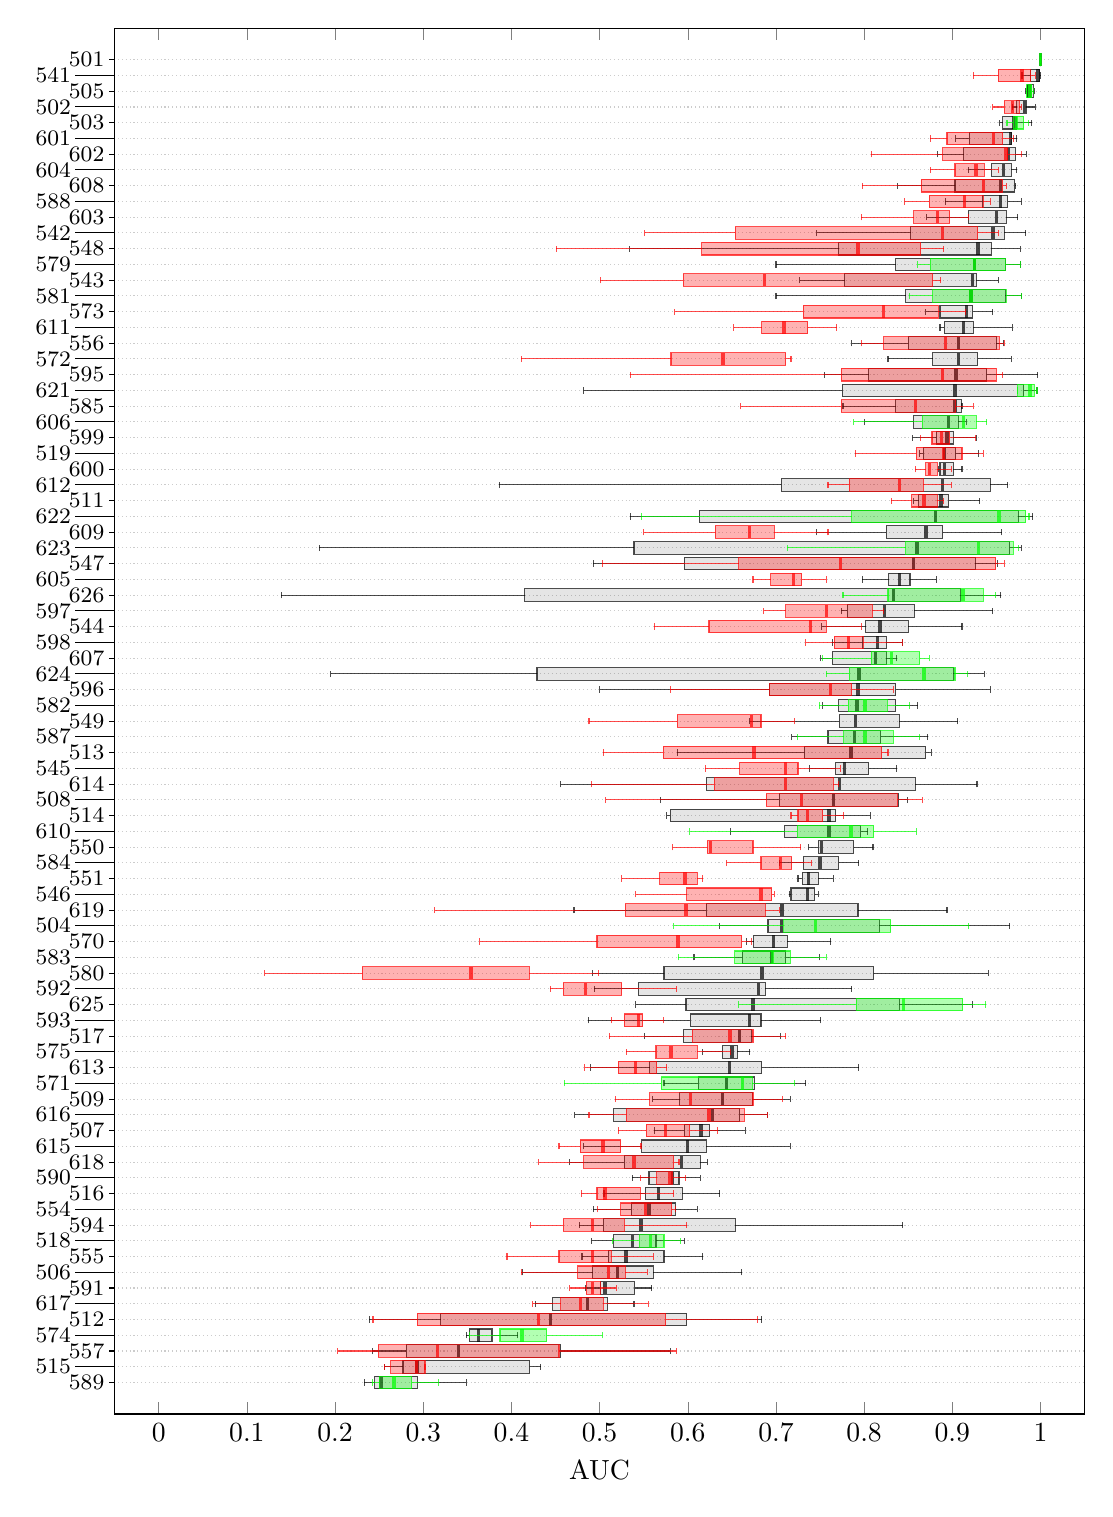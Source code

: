\begin{tikzpicture}

\begin{axis}[name=mat,
	xmin=-0.05,
	xmax=1.05,
	ymin=-1,
	ymax=87,
	axis on top,
	y=0.2cm,
	width=13.9cm,
	xlabel={AUC},
	yticklabels={\empty},
	ytick={\empty},
	]
	\addplot[red!50,only marks, mark=o, mark size=0.05cm] coordinates {

	};
\draw[black!20,densely dotted] (axis cs:-0.2,1.0) -- (axis cs:1.2,1.0);
\draw[black!20,densely dotted] (axis cs:-0.2,2.0) -- (axis cs:1.2,2.0);
\draw[black!20,densely dotted] (axis cs:-0.2,3.0) -- (axis cs:1.2,3.0);
\draw[black!20,densely dotted] (axis cs:-0.2,4.0) -- (axis cs:1.2,4.0);
\draw[black!20,densely dotted] (axis cs:-0.2,5.0) -- (axis cs:1.2,5.0);
\draw[black!20,densely dotted] (axis cs:-0.2,6.0) -- (axis cs:1.2,6.0);
\draw[black!20,densely dotted] (axis cs:-0.2,7.0) -- (axis cs:1.2,7.0);
\draw[black!20,densely dotted] (axis cs:-0.2,8.0) -- (axis cs:1.2,8.0);
\draw[black!20,densely dotted] (axis cs:-0.2,9.0) -- (axis cs:1.2,9.0);
\draw[black!20,densely dotted] (axis cs:-0.2,10.0) -- (axis cs:1.2,10.0);
\draw[black!20,densely dotted] (axis cs:-0.2,11.0) -- (axis cs:1.2,11.0);
\draw[black!20,densely dotted] (axis cs:-0.2,12.0) -- (axis cs:1.2,12.0);
\draw[black!20,densely dotted] (axis cs:-0.2,13.0) -- (axis cs:1.2,13.0);
\draw[black!20,densely dotted] (axis cs:-0.2,14.0) -- (axis cs:1.2,14.0);
\draw[black!20,densely dotted] (axis cs:-0.2,15.0) -- (axis cs:1.2,15.0);
\draw[black!20,densely dotted] (axis cs:-0.2,16.0) -- (axis cs:1.2,16.0);
\draw[black!20,densely dotted] (axis cs:-0.2,17.0) -- (axis cs:1.2,17.0);
\draw[black!20,densely dotted] (axis cs:-0.2,18.0) -- (axis cs:1.2,18.0);
\draw[black!20,densely dotted] (axis cs:-0.2,19.0) -- (axis cs:1.2,19.0);
\draw[black!20,densely dotted] (axis cs:-0.2,20.0) -- (axis cs:1.2,20.0);
\draw[black!20,densely dotted] (axis cs:-0.2,21.0) -- (axis cs:1.2,21.0);
\draw[black!20,densely dotted] (axis cs:-0.2,22.0) -- (axis cs:1.2,22.0);
\draw[black!20,densely dotted] (axis cs:-0.2,23.0) -- (axis cs:1.2,23.0);
\draw[black!20,densely dotted] (axis cs:-0.2,24.0) -- (axis cs:1.2,24.0);
\draw[black!20,densely dotted] (axis cs:-0.2,25.0) -- (axis cs:1.2,25.0);
\draw[black!20,densely dotted] (axis cs:-0.2,26.0) -- (axis cs:1.2,26.0);
\draw[black!20,densely dotted] (axis cs:-0.2,27.0) -- (axis cs:1.2,27.0);
\draw[black!20,densely dotted] (axis cs:-0.2,28.0) -- (axis cs:1.2,28.0);
\draw[black!20,densely dotted] (axis cs:-0.2,29.0) -- (axis cs:1.2,29.0);
\draw[black!20,densely dotted] (axis cs:-0.2,30.0) -- (axis cs:1.2,30.0);
\draw[black!20,densely dotted] (axis cs:-0.2,31.0) -- (axis cs:1.2,31.0);
\draw[black!20,densely dotted] (axis cs:-0.2,32.0) -- (axis cs:1.2,32.0);
\draw[black!20,densely dotted] (axis cs:-0.2,33.0) -- (axis cs:1.2,33.0);
\draw[black!20,densely dotted] (axis cs:-0.2,34.0) -- (axis cs:1.2,34.0);
\draw[black!20,densely dotted] (axis cs:-0.2,35.0) -- (axis cs:1.2,35.0);
\draw[black!20,densely dotted] (axis cs:-0.2,36.0) -- (axis cs:1.2,36.0);
\draw[black!20,densely dotted] (axis cs:-0.2,37.0) -- (axis cs:1.2,37.0);
\draw[black!20,densely dotted] (axis cs:-0.2,38.0) -- (axis cs:1.2,38.0);
\draw[black!20,densely dotted] (axis cs:-0.2,39.0) -- (axis cs:1.2,39.0);
\draw[black!20,densely dotted] (axis cs:-0.2,40.0) -- (axis cs:1.2,40.0);
\draw[black!20,densely dotted] (axis cs:-0.2,41.0) -- (axis cs:1.2,41.0);
\draw[black!20,densely dotted] (axis cs:-0.2,42.0) -- (axis cs:1.2,42.0);
\draw[black!20,densely dotted] (axis cs:-0.2,43.0) -- (axis cs:1.2,43.0);
\draw[black!20,densely dotted] (axis cs:-0.2,44.0) -- (axis cs:1.2,44.0);
\draw[black!20,densely dotted] (axis cs:-0.2,45.0) -- (axis cs:1.2,45.0);
\draw[black!20,densely dotted] (axis cs:-0.2,46.0) -- (axis cs:1.2,46.0);
\draw[black!20,densely dotted] (axis cs:-0.2,47.0) -- (axis cs:1.2,47.0);
\draw[black!20,densely dotted] (axis cs:-0.2,48.0) -- (axis cs:1.2,48.0);
\draw[black!20,densely dotted] (axis cs:-0.2,49.0) -- (axis cs:1.2,49.0);
\draw[black!20,densely dotted] (axis cs:-0.2,50.0) -- (axis cs:1.2,50.0);
\draw[black!20,densely dotted] (axis cs:-0.2,51.0) -- (axis cs:1.2,51.0);
\draw[black!20,densely dotted] (axis cs:-0.2,52.0) -- (axis cs:1.2,52.0);
\draw[black!20,densely dotted] (axis cs:-0.2,53.0) -- (axis cs:1.2,53.0);
\draw[black!20,densely dotted] (axis cs:-0.2,54.0) -- (axis cs:1.2,54.0);
\draw[black!20,densely dotted] (axis cs:-0.2,55.0) -- (axis cs:1.2,55.0);
\draw[black!20,densely dotted] (axis cs:-0.2,56.0) -- (axis cs:1.2,56.0);
\draw[black!20,densely dotted] (axis cs:-0.2,57.0) -- (axis cs:1.2,57.0);
\draw[black!20,densely dotted] (axis cs:-0.2,58.0) -- (axis cs:1.2,58.0);
\draw[black!20,densely dotted] (axis cs:-0.2,59.0) -- (axis cs:1.2,59.0);
\draw[black!20,densely dotted] (axis cs:-0.2,60.0) -- (axis cs:1.2,60.0);
\draw[black!20,densely dotted] (axis cs:-0.2,61.0) -- (axis cs:1.2,61.0);
\draw[black!20,densely dotted] (axis cs:-0.2,62.0) -- (axis cs:1.2,62.0);
\draw[black!20,densely dotted] (axis cs:-0.2,63.0) -- (axis cs:1.2,63.0);
\draw[black!20,densely dotted] (axis cs:-0.2,64.0) -- (axis cs:1.2,64.0);
\draw[black!20,densely dotted] (axis cs:-0.2,65.0) -- (axis cs:1.2,65.0);
\draw[black!20,densely dotted] (axis cs:-0.2,66.0) -- (axis cs:1.2,66.0);
\draw[black!20,densely dotted] (axis cs:-0.2,67.0) -- (axis cs:1.2,67.0);
\draw[black!20,densely dotted] (axis cs:-0.2,68.0) -- (axis cs:1.2,68.0);
\draw[black!20,densely dotted] (axis cs:-0.2,69.0) -- (axis cs:1.2,69.0);
\draw[black!20,densely dotted] (axis cs:-0.2,70.0) -- (axis cs:1.2,70.0);
\draw[black!20,densely dotted] (axis cs:-0.2,71.0) -- (axis cs:1.2,71.0);
\draw[black!20,densely dotted] (axis cs:-0.2,72.0) -- (axis cs:1.2,72.0);
\draw[black!20,densely dotted] (axis cs:-0.2,73.0) -- (axis cs:1.2,73.0);
\draw[black!20,densely dotted] (axis cs:-0.2,74.0) -- (axis cs:1.2,74.0);
\draw[black!20,densely dotted] (axis cs:-0.2,75.0) -- (axis cs:1.2,75.0);
\draw[black!20,densely dotted] (axis cs:-0.2,76.0) -- (axis cs:1.2,76.0);
\draw[black!20,densely dotted] (axis cs:-0.2,77.0) -- (axis cs:1.2,77.0);
\draw[black!20,densely dotted] (axis cs:-0.2,78.0) -- (axis cs:1.2,78.0);
\draw[black!20,densely dotted] (axis cs:-0.2,79.0) -- (axis cs:1.2,79.0);
\draw[black!20,densely dotted] (axis cs:-0.2,80.0) -- (axis cs:1.2,80.0);
\draw[black!20,densely dotted] (axis cs:-0.2,81.0) -- (axis cs:1.2,81.0);
\draw[black!20,densely dotted] (axis cs:-0.2,82.0) -- (axis cs:1.2,82.0);
\draw[black!20,densely dotted] (axis cs:-0.2,83.0) -- (axis cs:1.2,83.0);
\draw[black!20,densely dotted] (axis cs:-0.2,84.0) -- (axis cs:1.2,84.0);
\draw[black!20,densely dotted] (axis cs:-0.2,85.0) -- (axis cs:1.2,85.0);
\begin{scope}[fill opacity=0.1,draw opacity=0.7]\draw[fill=black,draw=black] (axis cs:0.245,0.6) rectangle (axis cs:0.293,1.4);
\draw[black] (axis cs:0.233,1.0) -- (axis cs:0.245,1.0);
\draw[black] (axis cs:0.349,1.0) -- (axis cs:0.293,1.0);
\draw[black] (axis cs:0.349,0.8) -- (axis cs:0.349,1.2);
\draw[black] (axis cs:0.233,0.8) -- (axis cs:0.233,1.2);
\draw[very thick,black] (axis cs:0.252,0.6) -- (axis cs:0.252,1.4);
\draw[fill=black,draw=black] (axis cs:0.277,1.6) rectangle (axis cs:0.421,2.4);
\draw[black] (axis cs:0.256,2.0) -- (axis cs:0.277,2.0);
\draw[black] (axis cs:0.433,2.0) -- (axis cs:0.421,2.0);
\draw[black] (axis cs:0.433,1.8) -- (axis cs:0.433,2.2);
\draw[black] (axis cs:0.256,1.8) -- (axis cs:0.256,2.2);
\draw[very thick,black] (axis cs:0.293,1.6) -- (axis cs:0.293,2.4);
\draw[fill=black,draw=black] (axis cs:0.281,2.6) rectangle (axis cs:0.456,3.4);
\draw[black] (axis cs:0.242,3.0) -- (axis cs:0.281,3.0);
\draw[black] (axis cs:0.58,3.0) -- (axis cs:0.456,3.0);
\draw[black] (axis cs:0.58,2.8) -- (axis cs:0.58,3.2);
\draw[black] (axis cs:0.242,2.8) -- (axis cs:0.242,3.2);
\draw[very thick,black] (axis cs:0.34,2.6) -- (axis cs:0.34,3.4);
\draw[fill=black,draw=black] (axis cs:0.352,3.6) rectangle (axis cs:0.378,4.4);
\draw[black] (axis cs:0.349,4.0) -- (axis cs:0.352,4.0);
\draw[black] (axis cs:0.407,4.0) -- (axis cs:0.378,4.0);
\draw[black] (axis cs:0.407,3.8) -- (axis cs:0.407,4.2);
\draw[black] (axis cs:0.349,3.8) -- (axis cs:0.349,4.2);
\draw[very thick,black] (axis cs:0.363,3.6) -- (axis cs:0.363,4.4);
\draw[fill=black,draw=black] (axis cs:0.32,4.6) rectangle (axis cs:0.599,5.4);
\draw[black] (axis cs:0.239,5.0) -- (axis cs:0.32,5.0);
\draw[black] (axis cs:0.684,5.0) -- (axis cs:0.599,5.0);
\draw[black] (axis cs:0.684,4.8) -- (axis cs:0.684,5.2);
\draw[black] (axis cs:0.239,4.8) -- (axis cs:0.239,5.2);
\draw[very thick,black] (axis cs:0.444,4.6) -- (axis cs:0.444,5.4);
\draw[fill=black,draw=black] (axis cs:0.447,5.6) rectangle (axis cs:0.509,6.4);
\draw[black] (axis cs:0.427,6.0) -- (axis cs:0.447,6.0);
\draw[black] (axis cs:0.539,6.0) -- (axis cs:0.509,6.0);
\draw[black] (axis cs:0.539,5.8) -- (axis cs:0.539,6.2);
\draw[black] (axis cs:0.427,5.8) -- (axis cs:0.427,6.2);
\draw[very thick,black] (axis cs:0.486,5.6) -- (axis cs:0.486,6.4);
\draw[fill=black,draw=black] (axis cs:0.501,6.6) rectangle (axis cs:0.54,7.4);
\draw[black] (axis cs:0.484,7.0) -- (axis cs:0.501,7.0);
\draw[black] (axis cs:0.559,7.0) -- (axis cs:0.54,7.0);
\draw[black] (axis cs:0.559,6.8) -- (axis cs:0.559,7.2);
\draw[black] (axis cs:0.484,6.8) -- (axis cs:0.484,7.2);
\draw[very thick,black] (axis cs:0.506,6.6) -- (axis cs:0.506,7.4);
\draw[fill=black,draw=black] (axis cs:0.492,7.6) rectangle (axis cs:0.561,8.4);
\draw[black] (axis cs:0.413,8.0) -- (axis cs:0.492,8.0);
\draw[black] (axis cs:0.661,8.0) -- (axis cs:0.561,8.0);
\draw[black] (axis cs:0.661,7.8) -- (axis cs:0.661,8.2);
\draw[black] (axis cs:0.413,7.8) -- (axis cs:0.413,8.2);
\draw[very thick,black] (axis cs:0.52,7.6) -- (axis cs:0.52,8.4);
\draw[fill=black,draw=black] (axis cs:0.51,8.6) rectangle (axis cs:0.573,9.4);
\draw[black] (axis cs:0.48,9.0) -- (axis cs:0.51,9.0);
\draw[black] (axis cs:0.617,9.0) -- (axis cs:0.573,9.0);
\draw[black] (axis cs:0.617,8.8) -- (axis cs:0.617,9.2);
\draw[black] (axis cs:0.48,8.8) -- (axis cs:0.48,9.2);
\draw[very thick,black] (axis cs:0.53,8.6) -- (axis cs:0.53,9.4);
\draw[fill=black,draw=black] (axis cs:0.516,9.6) rectangle (axis cs:0.564,10.4);
\draw[black] (axis cs:0.491,10.0) -- (axis cs:0.516,10.0);
\draw[black] (axis cs:0.596,10.0) -- (axis cs:0.564,10.0);
\draw[black] (axis cs:0.596,9.8) -- (axis cs:0.596,10.2);
\draw[black] (axis cs:0.491,9.8) -- (axis cs:0.491,10.2);
\draw[very thick,black] (axis cs:0.537,9.6) -- (axis cs:0.537,10.4);
\draw[fill=black,draw=black] (axis cs:0.504,10.6) rectangle (axis cs:0.654,11.4);
\draw[black] (axis cs:0.477,11.0) -- (axis cs:0.504,11.0);
\draw[black] (axis cs:0.844,11.0) -- (axis cs:0.654,11.0);
\draw[black] (axis cs:0.844,10.8) -- (axis cs:0.844,11.2);
\draw[black] (axis cs:0.477,10.8) -- (axis cs:0.477,11.2);
\draw[very thick,black] (axis cs:0.547,10.6) -- (axis cs:0.547,11.4);
\draw[fill=black,draw=black] (axis cs:0.536,11.6) rectangle (axis cs:0.586,12.4);
\draw[black] (axis cs:0.493,12.0) -- (axis cs:0.536,12.0);
\draw[black] (axis cs:0.611,12.0) -- (axis cs:0.586,12.0);
\draw[black] (axis cs:0.611,11.8) -- (axis cs:0.611,12.2);
\draw[black] (axis cs:0.493,11.8) -- (axis cs:0.493,12.2);
\draw[very thick,black] (axis cs:0.556,11.6) -- (axis cs:0.556,12.4);
\draw[fill=black,draw=black] (axis cs:0.552,12.6) rectangle (axis cs:0.594,13.4);
\draw[black] (axis cs:0.505,13.0) -- (axis cs:0.552,13.0);
\draw[black] (axis cs:0.636,13.0) -- (axis cs:0.594,13.0);
\draw[black] (axis cs:0.636,12.8) -- (axis cs:0.636,13.2);
\draw[black] (axis cs:0.505,12.8) -- (axis cs:0.505,13.2);
\draw[very thick,black] (axis cs:0.567,12.6) -- (axis cs:0.567,13.4);
\draw[fill=black,draw=black] (axis cs:0.556,13.6) rectangle (axis cs:0.59,14.4);
\draw[black] (axis cs:0.537,14.0) -- (axis cs:0.556,14.0);
\draw[black] (axis cs:0.614,14.0) -- (axis cs:0.59,14.0);
\draw[black] (axis cs:0.614,13.8) -- (axis cs:0.614,14.2);
\draw[black] (axis cs:0.537,13.8) -- (axis cs:0.537,14.2);
\draw[very thick,black] (axis cs:0.583,13.6) -- (axis cs:0.583,14.4);
\draw[fill=black,draw=black] (axis cs:0.528,14.6) rectangle (axis cs:0.614,15.4);
\draw[black] (axis cs:0.466,15.0) -- (axis cs:0.528,15.0);
\draw[black] (axis cs:0.622,15.0) -- (axis cs:0.614,15.0);
\draw[black] (axis cs:0.622,14.8) -- (axis cs:0.622,15.2);
\draw[black] (axis cs:0.466,14.8) -- (axis cs:0.466,15.2);
\draw[very thick,black] (axis cs:0.593,14.6) -- (axis cs:0.593,15.4);
\draw[fill=black,draw=black] (axis cs:0.548,15.6) rectangle (axis cs:0.621,16.4);
\draw[black] (axis cs:0.482,16.0) -- (axis cs:0.548,16.0);
\draw[black] (axis cs:0.716,16.0) -- (axis cs:0.621,16.0);
\draw[black] (axis cs:0.716,15.8) -- (axis cs:0.716,16.2);
\draw[black] (axis cs:0.482,15.8) -- (axis cs:0.482,16.2);
\draw[very thick,black] (axis cs:0.6,15.6) -- (axis cs:0.6,16.4);
\draw[fill=black,draw=black] (axis cs:0.596,16.6) rectangle (axis cs:0.625,17.4);
\draw[black] (axis cs:0.562,17.0) -- (axis cs:0.596,17.0);
\draw[black] (axis cs:0.665,17.0) -- (axis cs:0.625,17.0);
\draw[black] (axis cs:0.665,16.8) -- (axis cs:0.665,17.2);
\draw[black] (axis cs:0.562,16.8) -- (axis cs:0.562,17.2);
\draw[very thick,black] (axis cs:0.615,16.6) -- (axis cs:0.615,17.4);
\draw[fill=black,draw=black] (axis cs:0.516,17.6) rectangle (axis cs:0.659,18.4);
\draw[black] (axis cs:0.472,18.0) -- (axis cs:0.516,18.0);
\draw[black] (axis cs:0.69,18.0) -- (axis cs:0.659,18.0);
\draw[black] (axis cs:0.69,17.8) -- (axis cs:0.69,18.2);
\draw[black] (axis cs:0.472,17.8) -- (axis cs:0.472,18.2);
\draw[very thick,black] (axis cs:0.628,17.6) -- (axis cs:0.628,18.4);
\draw[fill=black,draw=black] (axis cs:0.591,18.6) rectangle (axis cs:0.673,19.4);
\draw[black] (axis cs:0.56,19.0) -- (axis cs:0.591,19.0);
\draw[black] (axis cs:0.716,19.0) -- (axis cs:0.673,19.0);
\draw[black] (axis cs:0.716,18.8) -- (axis cs:0.716,19.2);
\draw[black] (axis cs:0.56,18.8) -- (axis cs:0.56,19.2);
\draw[very thick,black] (axis cs:0.639,18.6) -- (axis cs:0.639,19.4);
\draw[fill=black,draw=black] (axis cs:0.612,19.6) rectangle (axis cs:0.676,20.4);
\draw[black] (axis cs:0.573,20.0) -- (axis cs:0.612,20.0);
\draw[black] (axis cs:0.734,20.0) -- (axis cs:0.676,20.0);
\draw[black] (axis cs:0.734,19.8) -- (axis cs:0.734,20.2);
\draw[black] (axis cs:0.573,19.8) -- (axis cs:0.573,20.2);
\draw[very thick,black] (axis cs:0.644,19.6) -- (axis cs:0.644,20.4);
\draw[fill=black,draw=black] (axis cs:0.557,20.6) rectangle (axis cs:0.684,21.4);
\draw[black] (axis cs:0.49,21.0) -- (axis cs:0.557,21.0);
\draw[black] (axis cs:0.794,21.0) -- (axis cs:0.684,21.0);
\draw[black] (axis cs:0.794,20.8) -- (axis cs:0.794,21.2);
\draw[black] (axis cs:0.49,20.8) -- (axis cs:0.49,21.2);
\draw[very thick,black] (axis cs:0.647,20.6) -- (axis cs:0.647,21.4);
\draw[fill=black,draw=black] (axis cs:0.639,21.6) rectangle (axis cs:0.656,22.4);
\draw[black] (axis cs:0.617,22.0) -- (axis cs:0.639,22.0);
\draw[black] (axis cs:0.67,22.0) -- (axis cs:0.656,22.0);
\draw[black] (axis cs:0.67,21.8) -- (axis cs:0.67,22.2);
\draw[black] (axis cs:0.617,21.8) -- (axis cs:0.617,22.2);
\draw[very thick,black] (axis cs:0.65,21.6) -- (axis cs:0.65,22.4);
\draw[fill=black,draw=black] (axis cs:0.595,22.6) rectangle (axis cs:0.672,23.4);
\draw[black] (axis cs:0.551,23.0) -- (axis cs:0.595,23.0);
\draw[black] (axis cs:0.705,23.0) -- (axis cs:0.672,23.0);
\draw[black] (axis cs:0.705,22.8) -- (axis cs:0.705,23.2);
\draw[black] (axis cs:0.551,22.8) -- (axis cs:0.551,23.2);
\draw[very thick,black] (axis cs:0.659,22.6) -- (axis cs:0.659,23.4);
\draw[fill=black,draw=black] (axis cs:0.603,23.6) rectangle (axis cs:0.683,24.4);
\draw[black] (axis cs:0.487,24.0) -- (axis cs:0.603,24.0);
\draw[black] (axis cs:0.751,24.0) -- (axis cs:0.683,24.0);
\draw[black] (axis cs:0.751,23.8) -- (axis cs:0.751,24.2);
\draw[black] (axis cs:0.487,23.8) -- (axis cs:0.487,24.2);
\draw[very thick,black] (axis cs:0.67,23.6) -- (axis cs:0.67,24.4);
\draw[fill=black,draw=black] (axis cs:0.598,24.6) rectangle (axis cs:0.84,25.4);
\draw[black] (axis cs:0.541,25.0) -- (axis cs:0.598,25.0);
\draw[black] (axis cs:0.923,25.0) -- (axis cs:0.84,25.0);
\draw[black] (axis cs:0.923,24.8) -- (axis cs:0.923,25.2);
\draw[black] (axis cs:0.541,24.8) -- (axis cs:0.541,25.2);
\draw[very thick,black] (axis cs:0.674,24.6) -- (axis cs:0.674,25.4);
\draw[fill=black,draw=black] (axis cs:0.544,25.6) rectangle (axis cs:0.688,26.4);
\draw[black] (axis cs:0.494,26.0) -- (axis cs:0.544,26.0);
\draw[black] (axis cs:0.786,26.0) -- (axis cs:0.688,26.0);
\draw[black] (axis cs:0.786,25.8) -- (axis cs:0.786,26.2);
\draw[black] (axis cs:0.494,25.8) -- (axis cs:0.494,26.2);
\draw[very thick,black] (axis cs:0.68,25.6) -- (axis cs:0.68,26.4);
\draw[fill=black,draw=black] (axis cs:0.573,26.6) rectangle (axis cs:0.811,27.4);
\draw[black] (axis cs:0.492,27.0) -- (axis cs:0.573,27.0);
\draw[black] (axis cs:0.941,27.0) -- (axis cs:0.811,27.0);
\draw[black] (axis cs:0.941,26.8) -- (axis cs:0.941,27.2);
\draw[black] (axis cs:0.492,26.8) -- (axis cs:0.492,27.2);
\draw[very thick,black] (axis cs:0.684,26.6) -- (axis cs:0.684,27.4);
\draw[fill=black,draw=black] (axis cs:0.662,27.6) rectangle (axis cs:0.711,28.4);
\draw[black] (axis cs:0.607,28.0) -- (axis cs:0.662,28.0);
\draw[black] (axis cs:0.749,28.0) -- (axis cs:0.711,28.0);
\draw[black] (axis cs:0.749,27.8) -- (axis cs:0.749,28.2);
\draw[black] (axis cs:0.607,27.8) -- (axis cs:0.607,28.2);
\draw[very thick,black] (axis cs:0.695,27.6) -- (axis cs:0.695,28.4);
\draw[fill=black,draw=black] (axis cs:0.675,28.6) rectangle (axis cs:0.713,29.4);
\draw[black] (axis cs:0.667,29.0) -- (axis cs:0.675,29.0);
\draw[black] (axis cs:0.762,29.0) -- (axis cs:0.713,29.0);
\draw[black] (axis cs:0.762,28.8) -- (axis cs:0.762,29.2);
\draw[black] (axis cs:0.667,28.8) -- (axis cs:0.667,29.2);
\draw[very thick,black] (axis cs:0.697,28.6) -- (axis cs:0.697,29.4);
\draw[fill=black,draw=black] (axis cs:0.691,29.6) rectangle (axis cs:0.817,30.4);
\draw[black] (axis cs:0.636,30.0) -- (axis cs:0.691,30.0);
\draw[black] (axis cs:0.965,30.0) -- (axis cs:0.817,30.0);
\draw[black] (axis cs:0.965,29.8) -- (axis cs:0.965,30.2);
\draw[black] (axis cs:0.636,29.8) -- (axis cs:0.636,30.2);
\draw[very thick,black] (axis cs:0.706,29.6) -- (axis cs:0.706,30.4);
\draw[fill=black,draw=black] (axis cs:0.621,30.6) rectangle (axis cs:0.793,31.4);
\draw[black] (axis cs:0.471,31.0) -- (axis cs:0.621,31.0);
\draw[black] (axis cs:0.894,31.0) -- (axis cs:0.793,31.0);
\draw[black] (axis cs:0.894,30.8) -- (axis cs:0.894,31.2);
\draw[black] (axis cs:0.471,30.8) -- (axis cs:0.471,31.2);
\draw[very thick,black] (axis cs:0.707,30.6) -- (axis cs:0.707,31.4);
\draw[fill=black,draw=black] (axis cs:0.717,31.6) rectangle (axis cs:0.744,32.4);
\draw[black] (axis cs:0.715,32.0) -- (axis cs:0.717,32.0);
\draw[black] (axis cs:0.748,32.0) -- (axis cs:0.744,32.0);
\draw[black] (axis cs:0.748,31.8) -- (axis cs:0.748,32.2);
\draw[black] (axis cs:0.715,31.8) -- (axis cs:0.715,32.2);
\draw[very thick,black] (axis cs:0.736,31.6) -- (axis cs:0.736,32.4);
\draw[fill=black,draw=black] (axis cs:0.73,32.6) rectangle (axis cs:0.748,33.4);
\draw[black] (axis cs:0.725,33.0) -- (axis cs:0.73,33.0);
\draw[black] (axis cs:0.765,33.0) -- (axis cs:0.748,33.0);
\draw[black] (axis cs:0.765,32.8) -- (axis cs:0.765,33.2);
\draw[black] (axis cs:0.725,32.8) -- (axis cs:0.725,33.2);
\draw[very thick,black] (axis cs:0.737,32.6) -- (axis cs:0.737,33.4);
\draw[fill=black,draw=black] (axis cs:0.731,33.6) rectangle (axis cs:0.771,34.4);
\draw[black] (axis cs:0.704,34.0) -- (axis cs:0.731,34.0);
\draw[black] (axis cs:0.794,34.0) -- (axis cs:0.771,34.0);
\draw[black] (axis cs:0.794,33.8) -- (axis cs:0.794,34.2);
\draw[black] (axis cs:0.704,33.8) -- (axis cs:0.704,34.2);
\draw[very thick,black] (axis cs:0.75,33.6) -- (axis cs:0.75,34.4);
\draw[fill=black,draw=black] (axis cs:0.748,34.6) rectangle (axis cs:0.788,35.4);
\draw[black] (axis cs:0.737,35.0) -- (axis cs:0.748,35.0);
\draw[black] (axis cs:0.81,35.0) -- (axis cs:0.788,35.0);
\draw[black] (axis cs:0.81,34.8) -- (axis cs:0.81,35.2);
\draw[black] (axis cs:0.737,34.8) -- (axis cs:0.737,35.2);
\draw[very thick,black] (axis cs:0.752,34.6) -- (axis cs:0.752,35.4);
\draw[fill=black,draw=black] (axis cs:0.71,35.6) rectangle (axis cs:0.796,36.4);
\draw[black] (axis cs:0.648,36.0) -- (axis cs:0.71,36.0);
\draw[black] (axis cs:0.804,36.0) -- (axis cs:0.796,36.0);
\draw[black] (axis cs:0.804,35.8) -- (axis cs:0.804,36.2);
\draw[black] (axis cs:0.648,35.8) -- (axis cs:0.648,36.2);
\draw[very thick,black] (axis cs:0.76,35.6) -- (axis cs:0.76,36.4);
\draw[fill=black,draw=black] (axis cs:0.58,36.6) rectangle (axis cs:0.768,37.4);
\draw[black] (axis cs:0.576,37.0) -- (axis cs:0.58,37.0);
\draw[black] (axis cs:0.807,37.0) -- (axis cs:0.768,37.0);
\draw[black] (axis cs:0.807,36.8) -- (axis cs:0.807,37.2);
\draw[black] (axis cs:0.576,36.8) -- (axis cs:0.576,37.2);
\draw[very thick,black] (axis cs:0.76,36.6) -- (axis cs:0.76,37.4);
\draw[fill=black,draw=black] (axis cs:0.704,37.6) rectangle (axis cs:0.839,38.4);
\draw[black] (axis cs:0.569,38.0) -- (axis cs:0.704,38.0);
\draw[black] (axis cs:0.849,38.0) -- (axis cs:0.839,38.0);
\draw[black] (axis cs:0.849,37.8) -- (axis cs:0.849,38.2);
\draw[black] (axis cs:0.569,37.8) -- (axis cs:0.569,38.2);
\draw[very thick,black] (axis cs:0.765,37.6) -- (axis cs:0.765,38.4);
\draw[fill=black,draw=black] (axis cs:0.621,38.6) rectangle (axis cs:0.858,39.4);
\draw[black] (axis cs:0.456,39.0) -- (axis cs:0.621,39.0);
\draw[black] (axis cs:0.928,39.0) -- (axis cs:0.858,39.0);
\draw[black] (axis cs:0.928,38.8) -- (axis cs:0.928,39.2);
\draw[black] (axis cs:0.456,38.8) -- (axis cs:0.456,39.2);
\draw[very thick,black] (axis cs:0.772,38.6) -- (axis cs:0.772,39.4);
\draw[fill=black,draw=black] (axis cs:0.768,39.6) rectangle (axis cs:0.805,40.4);
\draw[black] (axis cs:0.738,40.0) -- (axis cs:0.768,40.0);
\draw[black] (axis cs:0.837,40.0) -- (axis cs:0.805,40.0);
\draw[black] (axis cs:0.837,39.8) -- (axis cs:0.837,40.2);
\draw[black] (axis cs:0.738,39.8) -- (axis cs:0.738,40.2);
\draw[very thick,black] (axis cs:0.778,39.6) -- (axis cs:0.778,40.4);
\draw[fill=black,draw=black] (axis cs:0.732,40.6) rectangle (axis cs:0.87,41.4);
\draw[black] (axis cs:0.588,41.0) -- (axis cs:0.732,41.0);
\draw[black] (axis cs:0.876,41.0) -- (axis cs:0.87,41.0);
\draw[black] (axis cs:0.876,40.8) -- (axis cs:0.876,41.2);
\draw[black] (axis cs:0.588,40.8) -- (axis cs:0.588,41.2);
\draw[very thick,black] (axis cs:0.785,40.6) -- (axis cs:0.785,41.4);
\draw[fill=black,draw=black] (axis cs:0.759,41.6) rectangle (axis cs:0.819,42.4);
\draw[black] (axis cs:0.718,42.0) -- (axis cs:0.759,42.0);
\draw[black] (axis cs:0.872,42.0) -- (axis cs:0.819,42.0);
\draw[black] (axis cs:0.872,41.8) -- (axis cs:0.872,42.2);
\draw[black] (axis cs:0.718,41.8) -- (axis cs:0.718,42.2);
\draw[very thick,black] (axis cs:0.789,41.6) -- (axis cs:0.789,42.4);
\draw[fill=black,draw=black] (axis cs:0.772,42.6) rectangle (axis cs:0.84,43.4);
\draw[black] (axis cs:0.67,43.0) -- (axis cs:0.772,43.0);
\draw[black] (axis cs:0.906,43.0) -- (axis cs:0.84,43.0);
\draw[black] (axis cs:0.906,42.8) -- (axis cs:0.906,43.2);
\draw[black] (axis cs:0.67,42.8) -- (axis cs:0.67,43.2);
\draw[very thick,black] (axis cs:0.79,42.6) -- (axis cs:0.79,43.4);
\draw[fill=black,draw=black] (axis cs:0.771,43.6) rectangle (axis cs:0.836,44.4);
\draw[black] (axis cs:0.753,44.0) -- (axis cs:0.771,44.0);
\draw[black] (axis cs:0.861,44.0) -- (axis cs:0.836,44.0);
\draw[black] (axis cs:0.861,43.8) -- (axis cs:0.861,44.2);
\draw[black] (axis cs:0.753,43.8) -- (axis cs:0.753,44.2);
\draw[very thick,black] (axis cs:0.792,43.6) -- (axis cs:0.792,44.4);
\draw[fill=black,draw=black] (axis cs:0.693,44.6) rectangle (axis cs:0.836,45.4);
\draw[black] (axis cs:0.5,45.0) -- (axis cs:0.693,45.0);
\draw[black] (axis cs:0.943,45.0) -- (axis cs:0.836,45.0);
\draw[black] (axis cs:0.943,44.8) -- (axis cs:0.943,45.2);
\draw[black] (axis cs:0.5,44.8) -- (axis cs:0.5,45.2);
\draw[very thick,black] (axis cs:0.793,44.6) -- (axis cs:0.793,45.4);
\draw[fill=black,draw=black] (axis cs:0.429,45.6) rectangle (axis cs:0.901,46.4);
\draw[black] (axis cs:0.195,46.0) -- (axis cs:0.429,46.0);
\draw[black] (axis cs:0.936,46.0) -- (axis cs:0.901,46.0);
\draw[black] (axis cs:0.936,45.8) -- (axis cs:0.936,46.2);
\draw[black] (axis cs:0.195,45.8) -- (axis cs:0.195,46.2);
\draw[very thick,black] (axis cs:0.794,45.6) -- (axis cs:0.794,46.4);
\draw[fill=black,draw=black] (axis cs:0.764,46.6) rectangle (axis cs:0.825,47.4);
\draw[black] (axis cs:0.751,47.0) -- (axis cs:0.764,47.0);
\draw[black] (axis cs:0.837,47.0) -- (axis cs:0.825,47.0);
\draw[black] (axis cs:0.837,46.8) -- (axis cs:0.837,47.2);
\draw[black] (axis cs:0.751,46.8) -- (axis cs:0.751,47.2);
\draw[very thick,black] (axis cs:0.813,46.6) -- (axis cs:0.813,47.4);
\draw[fill=black,draw=black] (axis cs:0.798,47.6) rectangle (axis cs:0.825,48.4);
\draw[black] (axis cs:0.764,48.0) -- (axis cs:0.798,48.0);
\draw[black] (axis cs:0.843,48.0) -- (axis cs:0.825,48.0);
\draw[black] (axis cs:0.843,47.8) -- (axis cs:0.843,48.2);
\draw[black] (axis cs:0.764,47.8) -- (axis cs:0.764,48.2);
\draw[very thick,black] (axis cs:0.815,47.6) -- (axis cs:0.815,48.4);
\draw[fill=black,draw=black] (axis cs:0.802,48.6) rectangle (axis cs:0.85,49.4);
\draw[black] (axis cs:0.752,49.0) -- (axis cs:0.802,49.0);
\draw[black] (axis cs:0.911,49.0) -- (axis cs:0.85,49.0);
\draw[black] (axis cs:0.911,48.8) -- (axis cs:0.911,49.2);
\draw[black] (axis cs:0.752,48.8) -- (axis cs:0.752,49.2);
\draw[very thick,black] (axis cs:0.818,48.6) -- (axis cs:0.818,49.4);
\draw[fill=black,draw=black] (axis cs:0.781,49.6) rectangle (axis cs:0.857,50.4);
\draw[black] (axis cs:0.774,50.0) -- (axis cs:0.781,50.0);
\draw[black] (axis cs:0.946,50.0) -- (axis cs:0.857,50.0);
\draw[black] (axis cs:0.946,49.8) -- (axis cs:0.946,50.2);
\draw[black] (axis cs:0.774,49.8) -- (axis cs:0.774,50.2);
\draw[very thick,black] (axis cs:0.823,49.6) -- (axis cs:0.823,50.4);
\draw[fill=black,draw=black] (axis cs:0.415,50.6) rectangle (axis cs:0.909,51.4);
\draw[black] (axis cs:0.139,51.0) -- (axis cs:0.415,51.0);
\draw[black] (axis cs:0.955,51.0) -- (axis cs:0.909,51.0);
\draw[black] (axis cs:0.955,50.8) -- (axis cs:0.955,51.2);
\draw[black] (axis cs:0.139,50.8) -- (axis cs:0.139,51.2);
\draw[very thick,black] (axis cs:0.833,50.6) -- (axis cs:0.833,51.4);
\draw[fill=black,draw=black] (axis cs:0.828,51.6) rectangle (axis cs:0.852,52.4);
\draw[black] (axis cs:0.798,52.0) -- (axis cs:0.828,52.0);
\draw[black] (axis cs:0.882,52.0) -- (axis cs:0.852,52.0);
\draw[black] (axis cs:0.882,51.8) -- (axis cs:0.882,52.2);
\draw[black] (axis cs:0.798,51.8) -- (axis cs:0.798,52.2);
\draw[very thick,black] (axis cs:0.84,51.6) -- (axis cs:0.84,52.4);
\draw[fill=black,draw=black] (axis cs:0.596,52.6) rectangle (axis cs:0.926,53.4);
\draw[black] (axis cs:0.493,53.0) -- (axis cs:0.596,53.0);
\draw[black] (axis cs:0.951,53.0) -- (axis cs:0.926,53.0);
\draw[black] (axis cs:0.951,52.8) -- (axis cs:0.951,53.2);
\draw[black] (axis cs:0.493,52.8) -- (axis cs:0.493,53.2);
\draw[very thick,black] (axis cs:0.856,52.6) -- (axis cs:0.856,53.4);
\draw[fill=black,draw=black] (axis cs:0.539,53.6) rectangle (axis cs:0.965,54.4);
\draw[black] (axis cs:0.182,54.0) -- (axis cs:0.539,54.0);
\draw[black] (axis cs:0.978,54.0) -- (axis cs:0.965,54.0);
\draw[black] (axis cs:0.978,53.8) -- (axis cs:0.978,54.2);
\draw[black] (axis cs:0.182,53.8) -- (axis cs:0.182,54.2);
\draw[very thick,black] (axis cs:0.86,53.6) -- (axis cs:0.86,54.4);
\draw[fill=black,draw=black] (axis cs:0.825,54.6) rectangle (axis cs:0.889,55.4);
\draw[black] (axis cs:0.746,55.0) -- (axis cs:0.825,55.0);
\draw[black] (axis cs:0.956,55.0) -- (axis cs:0.889,55.0);
\draw[black] (axis cs:0.956,54.8) -- (axis cs:0.956,55.2);
\draw[black] (axis cs:0.746,54.8) -- (axis cs:0.746,55.2);
\draw[very thick,black] (axis cs:0.87,54.6) -- (axis cs:0.87,55.4);
\draw[fill=black,draw=black] (axis cs:0.613,55.6) rectangle (axis cs:0.975,56.4);
\draw[black] (axis cs:0.535,56.0) -- (axis cs:0.613,56.0);
\draw[black] (axis cs:0.991,56.0) -- (axis cs:0.975,56.0);
\draw[black] (axis cs:0.991,55.8) -- (axis cs:0.991,56.2);
\draw[black] (axis cs:0.535,55.8) -- (axis cs:0.535,56.2);
\draw[very thick,black] (axis cs:0.881,55.6) -- (axis cs:0.881,56.4);
\draw[fill=black,draw=black] (axis cs:0.862,56.6) rectangle (axis cs:0.896,57.4);
\draw[black] (axis cs:0.856,57.0) -- (axis cs:0.862,57.0);
\draw[black] (axis cs:0.931,57.0) -- (axis cs:0.896,57.0);
\draw[black] (axis cs:0.931,56.8) -- (axis cs:0.931,57.2);
\draw[black] (axis cs:0.856,56.8) -- (axis cs:0.856,57.2);
\draw[very thick,black] (axis cs:0.887,56.6) -- (axis cs:0.887,57.4);
\draw[fill=black,draw=black] (axis cs:0.706,57.6) rectangle (axis cs:0.943,58.4);
\draw[black] (axis cs:0.386,58.0) -- (axis cs:0.706,58.0);
\draw[black] (axis cs:0.963,58.0) -- (axis cs:0.943,58.0);
\draw[black] (axis cs:0.963,57.8) -- (axis cs:0.963,58.2);
\draw[black] (axis cs:0.386,57.8) -- (axis cs:0.386,58.2);
\draw[very thick,black] (axis cs:0.889,57.6) -- (axis cs:0.889,58.4);
\draw[fill=black,draw=black] (axis cs:0.886,58.6) rectangle (axis cs:0.901,59.4);
\draw[black] (axis cs:0.884,59.0) -- (axis cs:0.886,59.0);
\draw[black] (axis cs:0.911,59.0) -- (axis cs:0.901,59.0);
\draw[black] (axis cs:0.911,58.8) -- (axis cs:0.911,59.2);
\draw[black] (axis cs:0.884,58.8) -- (axis cs:0.884,59.2);
\draw[very thick,black] (axis cs:0.891,58.6) -- (axis cs:0.891,59.4);
\draw[fill=black,draw=black] (axis cs:0.867,59.6) rectangle (axis cs:0.904,60.4);
\draw[black] (axis cs:0.863,60.0) -- (axis cs:0.867,60.0);
\draw[black] (axis cs:0.93,60.0) -- (axis cs:0.904,60.0);
\draw[black] (axis cs:0.93,59.8) -- (axis cs:0.93,60.2);
\draw[black] (axis cs:0.863,59.8) -- (axis cs:0.863,60.2);
\draw[very thick,black] (axis cs:0.891,59.6) -- (axis cs:0.891,60.4);
\draw[fill=black,draw=black] (axis cs:0.882,60.6) rectangle (axis cs:0.901,61.4);
\draw[black] (axis cs:0.855,61.0) -- (axis cs:0.882,61.0);
\draw[black] (axis cs:0.927,61.0) -- (axis cs:0.901,61.0);
\draw[black] (axis cs:0.927,60.8) -- (axis cs:0.927,61.2);
\draw[black] (axis cs:0.855,60.8) -- (axis cs:0.855,61.2);
\draw[very thick,black] (axis cs:0.894,60.6) -- (axis cs:0.894,61.4);
\draw[fill=black,draw=black] (axis cs:0.856,61.6) rectangle (axis cs:0.907,62.4);
\draw[black] (axis cs:0.8,62.0) -- (axis cs:0.856,62.0);
\draw[black] (axis cs:0.916,62.0) -- (axis cs:0.907,62.0);
\draw[black] (axis cs:0.916,61.8) -- (axis cs:0.916,62.2);
\draw[black] (axis cs:0.8,61.8) -- (axis cs:0.8,62.2);
\draw[very thick,black] (axis cs:0.896,61.6) -- (axis cs:0.896,62.4);
\draw[fill=black,draw=black] (axis cs:0.836,62.6) rectangle (axis cs:0.91,63.4);
\draw[black] (axis cs:0.776,63.0) -- (axis cs:0.836,63.0);
\draw[black] (axis cs:0.911,63.0) -- (axis cs:0.91,63.0);
\draw[black] (axis cs:0.911,62.8) -- (axis cs:0.911,63.2);
\draw[black] (axis cs:0.776,62.8) -- (axis cs:0.776,63.2);
\draw[very thick,black] (axis cs:0.903,62.6) -- (axis cs:0.903,63.4);
\draw[fill=black,draw=black] (axis cs:0.775,63.6) rectangle (axis cs:0.981,64.4);
\draw[black] (axis cs:0.482,64.0) -- (axis cs:0.775,64.0);
\draw[black] (axis cs:0.996,64.0) -- (axis cs:0.981,64.0);
\draw[black] (axis cs:0.996,63.8) -- (axis cs:0.996,64.2);
\draw[black] (axis cs:0.482,63.8) -- (axis cs:0.482,64.2);
\draw[very thick,black] (axis cs:0.903,63.6) -- (axis cs:0.903,64.4);
\draw[fill=black,draw=black] (axis cs:0.805,64.6) rectangle (axis cs:0.939,65.4);
\draw[black] (axis cs:0.755,65.0) -- (axis cs:0.805,65.0);
\draw[black] (axis cs:0.997,65.0) -- (axis cs:0.939,65.0);
\draw[black] (axis cs:0.997,64.8) -- (axis cs:0.997,65.2);
\draw[black] (axis cs:0.755,64.8) -- (axis cs:0.755,65.2);
\draw[very thick,black] (axis cs:0.904,64.6) -- (axis cs:0.904,65.4);
\draw[fill=black,draw=black] (axis cs:0.878,65.6) rectangle (axis cs:0.929,66.4);
\draw[black] (axis cs:0.827,66.0) -- (axis cs:0.878,66.0);
\draw[black] (axis cs:0.967,66.0) -- (axis cs:0.929,66.0);
\draw[black] (axis cs:0.967,65.8) -- (axis cs:0.967,66.2);
\draw[black] (axis cs:0.827,65.8) -- (axis cs:0.827,66.2);
\draw[very thick,black] (axis cs:0.907,65.6) -- (axis cs:0.907,66.4);
\draw[fill=black,draw=black] (axis cs:0.85,66.6) rectangle (axis cs:0.95,67.4);
\draw[black] (axis cs:0.786,67.0) -- (axis cs:0.85,67.0);
\draw[black] (axis cs:0.958,67.0) -- (axis cs:0.95,67.0);
\draw[black] (axis cs:0.958,66.8) -- (axis cs:0.958,67.2);
\draw[black] (axis cs:0.786,66.8) -- (axis cs:0.786,67.2);
\draw[very thick,black] (axis cs:0.907,66.6) -- (axis cs:0.907,67.4);
\draw[fill=black,draw=black] (axis cs:0.891,67.6) rectangle (axis cs:0.924,68.4);
\draw[black] (axis cs:0.886,68.0) -- (axis cs:0.891,68.0);
\draw[black] (axis cs:0.968,68.0) -- (axis cs:0.924,68.0);
\draw[black] (axis cs:0.968,67.8) -- (axis cs:0.968,68.2);
\draw[black] (axis cs:0.886,67.8) -- (axis cs:0.886,68.2);
\draw[very thick,black] (axis cs:0.913,67.6) -- (axis cs:0.913,68.4);
\draw[fill=black,draw=black] (axis cs:0.886,68.6) rectangle (axis cs:0.923,69.4);
\draw[black] (axis cs:0.87,69.0) -- (axis cs:0.886,69.0);
\draw[black] (axis cs:0.946,69.0) -- (axis cs:0.923,69.0);
\draw[black] (axis cs:0.946,68.8) -- (axis cs:0.946,69.2);
\draw[black] (axis cs:0.87,68.8) -- (axis cs:0.87,69.2);
\draw[very thick,black] (axis cs:0.916,68.6) -- (axis cs:0.916,69.4);
\draw[fill=black,draw=black] (axis cs:0.847,69.6) rectangle (axis cs:0.96,70.4);
\draw[black] (axis cs:0.7,70.0) -- (axis cs:0.847,70.0);
\draw[black] (axis cs:0.978,70.0) -- (axis cs:0.96,70.0);
\draw[black] (axis cs:0.978,69.8) -- (axis cs:0.978,70.2);
\draw[black] (axis cs:0.7,69.8) -- (axis cs:0.7,70.2);
\draw[very thick,black] (axis cs:0.921,69.6) -- (axis cs:0.921,70.4);
\draw[fill=black,draw=black] (axis cs:0.778,70.6) rectangle (axis cs:0.927,71.4);
\draw[black] (axis cs:0.727,71.0) -- (axis cs:0.778,71.0);
\draw[black] (axis cs:0.952,71.0) -- (axis cs:0.927,71.0);
\draw[black] (axis cs:0.952,70.8) -- (axis cs:0.952,71.2);
\draw[black] (axis cs:0.727,70.8) -- (axis cs:0.727,71.2);
\draw[very thick,black] (axis cs:0.923,70.6) -- (axis cs:0.923,71.4);
\draw[fill=black,draw=black] (axis cs:0.836,71.6) rectangle (axis cs:0.96,72.4);
\draw[black] (axis cs:0.7,72.0) -- (axis cs:0.836,72.0);
\draw[black] (axis cs:0.977,72.0) -- (axis cs:0.96,72.0);
\draw[black] (axis cs:0.977,71.8) -- (axis cs:0.977,72.2);
\draw[black] (axis cs:0.7,71.8) -- (axis cs:0.7,72.2);
\draw[very thick,black] (axis cs:0.925,71.6) -- (axis cs:0.925,72.4);
\draw[fill=black,draw=black] (axis cs:0.771,72.6) rectangle (axis cs:0.944,73.4);
\draw[black] (axis cs:0.534,73.0) -- (axis cs:0.771,73.0);
\draw[black] (axis cs:0.977,73.0) -- (axis cs:0.944,73.0);
\draw[black] (axis cs:0.977,72.8) -- (axis cs:0.977,73.2);
\draw[black] (axis cs:0.534,72.8) -- (axis cs:0.534,73.2);
\draw[very thick,black] (axis cs:0.929,72.6) -- (axis cs:0.929,73.4);
\draw[fill=black,draw=black] (axis cs:0.853,73.6) rectangle (axis cs:0.959,74.4);
\draw[black] (axis cs:0.746,74.0) -- (axis cs:0.853,74.0);
\draw[black] (axis cs:0.983,74.0) -- (axis cs:0.959,74.0);
\draw[black] (axis cs:0.983,73.8) -- (axis cs:0.983,74.2);
\draw[black] (axis cs:0.746,73.8) -- (axis cs:0.746,74.2);
\draw[very thick,black] (axis cs:0.946,73.6) -- (axis cs:0.946,74.4);
\draw[fill=black,draw=black] (axis cs:0.918,74.6) rectangle (axis cs:0.961,75.4);
\draw[black] (axis cs:0.871,75.0) -- (axis cs:0.918,75.0);
\draw[black] (axis cs:0.974,75.0) -- (axis cs:0.961,75.0);
\draw[black] (axis cs:0.974,74.8) -- (axis cs:0.974,75.2);
\draw[black] (axis cs:0.871,74.8) -- (axis cs:0.871,75.2);
\draw[very thick,black] (axis cs:0.95,74.6) -- (axis cs:0.95,75.4);
\draw[fill=black,draw=black] (axis cs:0.934,75.6) rectangle (axis cs:0.963,76.4);
\draw[black] (axis cs:0.892,76.0) -- (axis cs:0.934,76.0);
\draw[black] (axis cs:0.978,76.0) -- (axis cs:0.963,76.0);
\draw[black] (axis cs:0.978,75.8) -- (axis cs:0.978,76.2);
\draw[black] (axis cs:0.892,75.8) -- (axis cs:0.892,76.2);
\draw[very thick,black] (axis cs:0.955,75.6) -- (axis cs:0.955,76.4);
\draw[fill=black,draw=black] (axis cs:0.903,76.6) rectangle (axis cs:0.971,77.4);
\draw[black] (axis cs:0.838,77.0) -- (axis cs:0.903,77.0);
\draw[black] (axis cs:0.972,77.0) -- (axis cs:0.971,77.0);
\draw[black] (axis cs:0.972,76.8) -- (axis cs:0.972,77.2);
\draw[black] (axis cs:0.838,76.8) -- (axis cs:0.838,77.2);
\draw[very thick,black] (axis cs:0.955,76.6) -- (axis cs:0.955,77.4);
\draw[fill=black,draw=black] (axis cs:0.944,77.6) rectangle (axis cs:0.967,78.4);
\draw[black] (axis cs:0.918,78.0) -- (axis cs:0.944,78.0);
\draw[black] (axis cs:0.973,78.0) -- (axis cs:0.967,78.0);
\draw[black] (axis cs:0.973,77.8) -- (axis cs:0.973,78.2);
\draw[black] (axis cs:0.918,77.8) -- (axis cs:0.918,78.2);
\draw[very thick,black] (axis cs:0.958,77.6) -- (axis cs:0.958,78.4);
\draw[fill=black,draw=black] (axis cs:0.913,78.6) rectangle (axis cs:0.972,79.4);
\draw[black] (axis cs:0.883,79.0) -- (axis cs:0.913,79.0);
\draw[black] (axis cs:0.984,79.0) -- (axis cs:0.972,79.0);
\draw[black] (axis cs:0.984,78.8) -- (axis cs:0.984,79.2);
\draw[black] (axis cs:0.883,78.8) -- (axis cs:0.883,79.2);
\draw[very thick,black] (axis cs:0.964,78.6) -- (axis cs:0.964,79.4);
\draw[fill=black,draw=black] (axis cs:0.919,79.6) rectangle (axis cs:0.967,80.4);
\draw[black] (axis cs:0.904,80.0) -- (axis cs:0.919,80.0);
\draw[black] (axis cs:0.973,80.0) -- (axis cs:0.967,80.0);
\draw[black] (axis cs:0.973,79.8) -- (axis cs:0.973,80.2);
\draw[black] (axis cs:0.904,79.8) -- (axis cs:0.904,80.2);
\draw[very thick,black] (axis cs:0.966,79.6) -- (axis cs:0.966,80.4);
\draw[fill=black,draw=black] (axis cs:0.957,80.6) rectangle (axis cs:0.973,81.4);
\draw[black] (axis cs:0.954,81.0) -- (axis cs:0.957,81.0);
\draw[black] (axis cs:0.99,81.0) -- (axis cs:0.973,81.0);
\draw[black] (axis cs:0.99,80.8) -- (axis cs:0.99,81.2);
\draw[black] (axis cs:0.954,80.8) -- (axis cs:0.954,81.2);
\draw[very thick,black] (axis cs:0.97,80.6) -- (axis cs:0.97,81.4);
\draw[fill=black,draw=black] (axis cs:0.973,81.6) rectangle (axis cs:0.984,82.4);
\draw[black] (axis cs:0.968,82.0) -- (axis cs:0.973,82.0);
\draw[black] (axis cs:0.994,82.0) -- (axis cs:0.984,82.0);
\draw[black] (axis cs:0.994,81.8) -- (axis cs:0.994,82.2);
\draw[black] (axis cs:0.968,81.8) -- (axis cs:0.968,82.2);
\draw[very thick,black] (axis cs:0.982,81.6) -- (axis cs:0.982,82.4);
\draw[fill=black,draw=black] (axis cs:0.985,82.6) rectangle (axis cs:0.992,83.4);
\draw[black] (axis cs:0.983,83.0) -- (axis cs:0.985,83.0);
\draw[black] (axis cs:0.993,83.0) -- (axis cs:0.992,83.0);
\draw[black] (axis cs:0.993,82.8) -- (axis cs:0.993,83.2);
\draw[black] (axis cs:0.983,82.8) -- (axis cs:0.983,83.2);
\draw[very thick,black] (axis cs:0.987,82.6) -- (axis cs:0.987,83.4);
\draw[fill=black,draw=black] (axis cs:0.989,83.6) rectangle (axis cs:0.999,84.4);
\draw[black] (axis cs:0.979,84.0) -- (axis cs:0.989,84.0);
\draw[black] (axis cs:1.0,84.0) -- (axis cs:0.999,84.0);
\draw[black] (axis cs:1.0,83.8) -- (axis cs:1.0,84.2);
\draw[black] (axis cs:0.979,83.8) -- (axis cs:0.979,84.2);
\draw[very thick,black] (axis cs:0.997,83.6) -- (axis cs:0.997,84.4);
\draw[fill=black,draw=black] (axis cs:1.0,84.6) rectangle (axis cs:1.0,85.4);
\draw[black] (axis cs:1.0,85.0) -- (axis cs:1.0,85.0);
\draw[black] (axis cs:1.0,85.0) -- (axis cs:1.0,85.0);
\draw[black] (axis cs:1.0,84.8) -- (axis cs:1.0,85.2);
\draw[black] (axis cs:1.0,84.8) -- (axis cs:1.0,85.2);
\draw[very thick,black] (axis cs:1.0,84.6) -- (axis cs:1.0,85.4);
\end{scope}\begin{scope}[fill opacity=0.3,draw opacity=0.7]\draw[fill=green,draw=green] (axis cs:0.25,0.6) rectangle (axis cs:0.287,1.4);
\draw[green] (axis cs:0.242,1.0) -- (axis cs:0.25,1.0);
\draw[green] (axis cs:0.317,1.0) -- (axis cs:0.287,1.0);
\draw[green] (axis cs:0.317,0.8) -- (axis cs:0.317,1.2);
\draw[green] (axis cs:0.242,0.8) -- (axis cs:0.242,1.2);
\draw[very thick,green] (axis cs:0.267,0.6) -- (axis cs:0.267,1.4);
\draw[fill=red,draw=red] (axis cs:0.263,1.6) rectangle (axis cs:0.302,2.4);
\draw[red] (axis cs:0.256,2.0) -- (axis cs:0.263,2.0);
\draw[red] (axis cs:0.302,2.0) -- (axis cs:0.302,2.0);
\draw[red] (axis cs:0.302,1.8) -- (axis cs:0.302,2.2);
\draw[red] (axis cs:0.256,1.8) -- (axis cs:0.256,2.2);
\draw[very thick,red] (axis cs:0.292,1.6) -- (axis cs:0.292,2.4);
\draw[fill=red,draw=red] (axis cs:0.249,2.6) rectangle (axis cs:0.454,3.4);
\draw[red] (axis cs:0.203,3.0) -- (axis cs:0.249,3.0);
\draw[red] (axis cs:0.587,3.0) -- (axis cs:0.454,3.0);
\draw[red] (axis cs:0.587,2.8) -- (axis cs:0.587,3.2);
\draw[red] (axis cs:0.203,2.8) -- (axis cs:0.203,3.2);
\draw[very thick,red] (axis cs:0.316,2.6) -- (axis cs:0.316,3.4);
\draw[fill=green,draw=green] (axis cs:0.387,3.6) rectangle (axis cs:0.44,4.4);
\draw[green] (axis cs:0.352,4.0) -- (axis cs:0.387,4.0);
\draw[green] (axis cs:0.503,4.0) -- (axis cs:0.44,4.0);
\draw[green] (axis cs:0.503,3.8) -- (axis cs:0.503,4.2);
\draw[green] (axis cs:0.352,3.8) -- (axis cs:0.352,4.2);
\draw[very thick,green] (axis cs:0.412,3.6) -- (axis cs:0.412,4.4);
\draw[fill=red,draw=red] (axis cs:0.293,4.6) rectangle (axis cs:0.575,5.4);
\draw[red] (axis cs:0.243,5.0) -- (axis cs:0.293,5.0);
\draw[red] (axis cs:0.679,5.0) -- (axis cs:0.575,5.0);
\draw[red] (axis cs:0.679,4.8) -- (axis cs:0.679,5.2);
\draw[red] (axis cs:0.243,4.8) -- (axis cs:0.243,5.2);
\draw[very thick,red] (axis cs:0.431,4.6) -- (axis cs:0.431,5.4);
\draw[fill=red,draw=red] (axis cs:0.456,5.6) rectangle (axis cs:0.504,6.4);
\draw[red] (axis cs:0.424,6.0) -- (axis cs:0.456,6.0);
\draw[red] (axis cs:0.555,6.0) -- (axis cs:0.504,6.0);
\draw[red] (axis cs:0.555,5.8) -- (axis cs:0.555,6.2);
\draw[red] (axis cs:0.424,5.8) -- (axis cs:0.424,6.2);
\draw[very thick,red] (axis cs:0.478,5.6) -- (axis cs:0.478,6.4);
\draw[fill=red,draw=red] (axis cs:0.485,6.6) rectangle (axis cs:0.501,7.4);
\draw[red] (axis cs:0.466,7.0) -- (axis cs:0.485,7.0);
\draw[red] (axis cs:0.519,7.0) -- (axis cs:0.501,7.0);
\draw[red] (axis cs:0.519,6.8) -- (axis cs:0.519,7.2);
\draw[red] (axis cs:0.466,6.8) -- (axis cs:0.466,7.2);
\draw[very thick,red] (axis cs:0.492,6.6) -- (axis cs:0.492,7.4);
\draw[fill=red,draw=red] (axis cs:0.475,7.6) rectangle (axis cs:0.529,8.4);
\draw[red] (axis cs:0.411,8.0) -- (axis cs:0.475,8.0);
\draw[red] (axis cs:0.554,8.0) -- (axis cs:0.529,8.0);
\draw[red] (axis cs:0.554,7.8) -- (axis cs:0.554,8.2);
\draw[red] (axis cs:0.411,7.8) -- (axis cs:0.411,8.2);
\draw[very thick,red] (axis cs:0.51,7.6) -- (axis cs:0.51,8.4);
\draw[fill=red,draw=red] (axis cs:0.454,8.6) rectangle (axis cs:0.513,9.4);
\draw[red] (axis cs:0.395,9.0) -- (axis cs:0.454,9.0);
\draw[red] (axis cs:0.561,9.0) -- (axis cs:0.513,9.0);
\draw[red] (axis cs:0.561,8.8) -- (axis cs:0.561,9.2);
\draw[red] (axis cs:0.395,8.8) -- (axis cs:0.395,9.2);
\draw[very thick,red] (axis cs:0.492,8.6) -- (axis cs:0.492,9.4);
\draw[fill=green,draw=green] (axis cs:0.545,9.6) rectangle (axis cs:0.573,10.4);
\draw[green] (axis cs:0.515,10.0) -- (axis cs:0.545,10.0);
\draw[green] (axis cs:0.592,10.0) -- (axis cs:0.573,10.0);
\draw[green] (axis cs:0.592,9.8) -- (axis cs:0.592,10.2);
\draw[green] (axis cs:0.515,9.8) -- (axis cs:0.515,10.2);
\draw[very thick,green] (axis cs:0.558,9.6) -- (axis cs:0.558,10.4);
\draw[fill=red,draw=red] (axis cs:0.459,10.6) rectangle (axis cs:0.528,11.4);
\draw[red] (axis cs:0.422,11.0) -- (axis cs:0.459,11.0);
\draw[red] (axis cs:0.599,11.0) -- (axis cs:0.528,11.0);
\draw[red] (axis cs:0.599,10.8) -- (axis cs:0.599,11.2);
\draw[red] (axis cs:0.422,10.8) -- (axis cs:0.422,11.2);
\draw[very thick,red] (axis cs:0.492,10.6) -- (axis cs:0.492,11.4);
\draw[fill=red,draw=red] (axis cs:0.524,11.6) rectangle (axis cs:0.582,12.4);
\draw[red] (axis cs:0.498,12.0) -- (axis cs:0.524,12.0);
\draw[red] (axis cs:0.586,12.0) -- (axis cs:0.582,12.0);
\draw[red] (axis cs:0.586,11.8) -- (axis cs:0.586,12.2);
\draw[red] (axis cs:0.498,11.8) -- (axis cs:0.498,12.2);
\draw[very thick,red] (axis cs:0.552,11.6) -- (axis cs:0.552,12.4);
\draw[fill=red,draw=red] (axis cs:0.497,12.6) rectangle (axis cs:0.546,13.4);
\draw[red] (axis cs:0.479,13.0) -- (axis cs:0.497,13.0);
\draw[red] (axis cs:0.584,13.0) -- (axis cs:0.546,13.0);
\draw[red] (axis cs:0.584,12.8) -- (axis cs:0.584,13.2);
\draw[red] (axis cs:0.479,12.8) -- (axis cs:0.479,13.2);
\draw[very thick,red] (axis cs:0.506,12.6) -- (axis cs:0.506,13.4);
\draw[fill=red,draw=red] (axis cs:0.565,13.6) rectangle (axis cs:0.583,14.4);
\draw[red] (axis cs:0.546,14.0) -- (axis cs:0.565,14.0);
\draw[red] (axis cs:0.597,14.0) -- (axis cs:0.583,14.0);
\draw[red] (axis cs:0.597,13.8) -- (axis cs:0.597,14.2);
\draw[red] (axis cs:0.546,13.8) -- (axis cs:0.546,14.2);
\draw[very thick,red] (axis cs:0.58,13.6) -- (axis cs:0.58,14.4);
\draw[fill=red,draw=red] (axis cs:0.482,14.6) rectangle (axis cs:0.584,15.4);
\draw[red] (axis cs:0.431,15.0) -- (axis cs:0.482,15.0);
\draw[red] (axis cs:0.59,15.0) -- (axis cs:0.584,15.0);
\draw[red] (axis cs:0.59,14.8) -- (axis cs:0.59,15.2);
\draw[red] (axis cs:0.431,14.8) -- (axis cs:0.431,15.2);
\draw[very thick,red] (axis cs:0.539,14.6) -- (axis cs:0.539,15.4);
\draw[fill=red,draw=red] (axis cs:0.478,15.6) rectangle (axis cs:0.524,16.4);
\draw[red] (axis cs:0.454,16.0) -- (axis cs:0.478,16.0);
\draw[red] (axis cs:0.547,16.0) -- (axis cs:0.524,16.0);
\draw[red] (axis cs:0.547,15.8) -- (axis cs:0.547,16.2);
\draw[red] (axis cs:0.454,15.8) -- (axis cs:0.454,16.2);
\draw[very thick,red] (axis cs:0.504,15.6) -- (axis cs:0.504,16.4);
\draw[fill=red,draw=red] (axis cs:0.553,16.6) rectangle (axis cs:0.602,17.4);
\draw[red] (axis cs:0.521,17.0) -- (axis cs:0.553,17.0);
\draw[red] (axis cs:0.634,17.0) -- (axis cs:0.602,17.0);
\draw[red] (axis cs:0.634,16.8) -- (axis cs:0.634,17.2);
\draw[red] (axis cs:0.521,16.8) -- (axis cs:0.521,17.2);
\draw[very thick,red] (axis cs:0.575,16.6) -- (axis cs:0.575,17.4);
\draw[fill=red,draw=red] (axis cs:0.53,17.6) rectangle (axis cs:0.664,18.4);
\draw[red] (axis cs:0.488,18.0) -- (axis cs:0.53,18.0);
\draw[red] (axis cs:0.69,18.0) -- (axis cs:0.664,18.0);
\draw[red] (axis cs:0.69,17.8) -- (axis cs:0.69,18.2);
\draw[red] (axis cs:0.488,17.8) -- (axis cs:0.488,18.2);
\draw[very thick,red] (axis cs:0.624,17.6) -- (axis cs:0.624,18.4);
\draw[fill=red,draw=red] (axis cs:0.557,18.6) rectangle (axis cs:0.674,19.4);
\draw[red] (axis cs:0.518,19.0) -- (axis cs:0.557,19.0);
\draw[red] (axis cs:0.707,19.0) -- (axis cs:0.674,19.0);
\draw[red] (axis cs:0.707,18.8) -- (axis cs:0.707,19.2);
\draw[red] (axis cs:0.518,18.8) -- (axis cs:0.518,19.2);
\draw[very thick,red] (axis cs:0.603,18.6) -- (axis cs:0.603,19.4);
\draw[fill=green,draw=green] (axis cs:0.57,19.6) rectangle (axis cs:0.673,20.4);
\draw[green] (axis cs:0.46,20.0) -- (axis cs:0.57,20.0);
\draw[green] (axis cs:0.721,20.0) -- (axis cs:0.673,20.0);
\draw[green] (axis cs:0.721,19.8) -- (axis cs:0.721,20.2);
\draw[green] (axis cs:0.46,19.8) -- (axis cs:0.46,20.2);
\draw[very thick,green] (axis cs:0.662,19.6) -- (axis cs:0.662,20.4);
\draw[fill=red,draw=red] (axis cs:0.521,20.6) rectangle (axis cs:0.565,21.4);
\draw[red] (axis cs:0.483,21.0) -- (axis cs:0.521,21.0);
\draw[red] (axis cs:0.576,21.0) -- (axis cs:0.565,21.0);
\draw[red] (axis cs:0.576,20.8) -- (axis cs:0.576,21.2);
\draw[red] (axis cs:0.483,20.8) -- (axis cs:0.483,21.2);
\draw[very thick,red] (axis cs:0.541,20.6) -- (axis cs:0.541,21.4);
\draw[fill=red,draw=red] (axis cs:0.564,21.6) rectangle (axis cs:0.611,22.4);
\draw[red] (axis cs:0.53,22.0) -- (axis cs:0.564,22.0);
\draw[red] (axis cs:0.648,22.0) -- (axis cs:0.611,22.0);
\draw[red] (axis cs:0.648,21.8) -- (axis cs:0.648,22.2);
\draw[red] (axis cs:0.53,21.8) -- (axis cs:0.53,22.2);
\draw[very thick,red] (axis cs:0.581,21.6) -- (axis cs:0.581,22.4);
\draw[fill=red,draw=red] (axis cs:0.605,22.6) rectangle (axis cs:0.674,23.4);
\draw[red] (axis cs:0.511,23.0) -- (axis cs:0.605,23.0);
\draw[red] (axis cs:0.711,23.0) -- (axis cs:0.674,23.0);
\draw[red] (axis cs:0.711,22.8) -- (axis cs:0.711,23.2);
\draw[red] (axis cs:0.511,22.8) -- (axis cs:0.511,23.2);
\draw[very thick,red] (axis cs:0.648,22.6) -- (axis cs:0.648,23.4);
\draw[fill=red,draw=red] (axis cs:0.528,23.6) rectangle (axis cs:0.549,24.4);
\draw[red] (axis cs:0.513,24.0) -- (axis cs:0.528,24.0);
\draw[red] (axis cs:0.572,24.0) -- (axis cs:0.549,24.0);
\draw[red] (axis cs:0.572,23.8) -- (axis cs:0.572,24.2);
\draw[red] (axis cs:0.513,23.8) -- (axis cs:0.513,24.2);
\draw[very thick,red] (axis cs:0.544,23.6) -- (axis cs:0.544,24.4);
\draw[fill=green,draw=green] (axis cs:0.791,24.6) rectangle (axis cs:0.912,25.4);
\draw[green] (axis cs:0.658,25.0) -- (axis cs:0.791,25.0);
\draw[green] (axis cs:0.938,25.0) -- (axis cs:0.912,25.0);
\draw[green] (axis cs:0.938,24.8) -- (axis cs:0.938,25.2);
\draw[green] (axis cs:0.658,24.8) -- (axis cs:0.658,25.2);
\draw[very thick,green] (axis cs:0.845,24.6) -- (axis cs:0.845,25.4);
\draw[fill=red,draw=red] (axis cs:0.459,25.6) rectangle (axis cs:0.525,26.4);
\draw[red] (axis cs:0.444,26.0) -- (axis cs:0.459,26.0);
\draw[red] (axis cs:0.587,26.0) -- (axis cs:0.525,26.0);
\draw[red] (axis cs:0.587,25.8) -- (axis cs:0.587,26.2);
\draw[red] (axis cs:0.444,25.8) -- (axis cs:0.444,26.2);
\draw[very thick,red] (axis cs:0.484,25.6) -- (axis cs:0.484,26.4);
\draw[fill=red,draw=red] (axis cs:0.231,26.6) rectangle (axis cs:0.42,27.4);
\draw[red] (axis cs:0.12,27.0) -- (axis cs:0.231,27.0);
\draw[red] (axis cs:0.499,27.0) -- (axis cs:0.42,27.0);
\draw[red] (axis cs:0.499,26.8) -- (axis cs:0.499,27.2);
\draw[red] (axis cs:0.12,26.8) -- (axis cs:0.12,27.2);
\draw[very thick,red] (axis cs:0.354,26.6) -- (axis cs:0.354,27.4);
\draw[fill=green,draw=green] (axis cs:0.653,27.6) rectangle (axis cs:0.716,28.4);
\draw[green] (axis cs:0.589,28.0) -- (axis cs:0.653,28.0);
\draw[green] (axis cs:0.757,28.0) -- (axis cs:0.716,28.0);
\draw[green] (axis cs:0.757,27.8) -- (axis cs:0.757,28.2);
\draw[green] (axis cs:0.589,27.8) -- (axis cs:0.589,28.2);
\draw[very thick,green] (axis cs:0.696,27.6) -- (axis cs:0.696,28.4);
\draw[fill=red,draw=red] (axis cs:0.497,28.6) rectangle (axis cs:0.661,29.4);
\draw[red] (axis cs:0.364,29.0) -- (axis cs:0.497,29.0);
\draw[red] (axis cs:0.672,29.0) -- (axis cs:0.661,29.0);
\draw[red] (axis cs:0.672,28.8) -- (axis cs:0.672,29.2);
\draw[red] (axis cs:0.364,28.8) -- (axis cs:0.364,29.2);
\draw[very thick,red] (axis cs:0.589,28.6) -- (axis cs:0.589,29.4);
\draw[fill=green,draw=green] (axis cs:0.709,29.6) rectangle (axis cs:0.83,30.4);
\draw[green] (axis cs:0.584,30.0) -- (axis cs:0.709,30.0);
\draw[green] (axis cs:0.918,30.0) -- (axis cs:0.83,30.0);
\draw[green] (axis cs:0.918,29.8) -- (axis cs:0.918,30.2);
\draw[green] (axis cs:0.584,29.8) -- (axis cs:0.584,30.2);
\draw[very thick,green] (axis cs:0.745,29.6) -- (axis cs:0.745,30.4);
\draw[fill=red,draw=red] (axis cs:0.529,30.6) rectangle (axis cs:0.688,31.4);
\draw[red] (axis cs:0.313,31.0) -- (axis cs:0.529,31.0);
\draw[red] (axis cs:0.704,31.0) -- (axis cs:0.688,31.0);
\draw[red] (axis cs:0.704,30.8) -- (axis cs:0.704,31.2);
\draw[red] (axis cs:0.313,30.8) -- (axis cs:0.313,31.2);
\draw[very thick,red] (axis cs:0.598,30.6) -- (axis cs:0.598,31.4);
\draw[fill=red,draw=red] (axis cs:0.599,31.6) rectangle (axis cs:0.695,32.4);
\draw[red] (axis cs:0.541,32.0) -- (axis cs:0.599,32.0);
\draw[red] (axis cs:0.698,32.0) -- (axis cs:0.695,32.0);
\draw[red] (axis cs:0.698,31.8) -- (axis cs:0.698,32.2);
\draw[red] (axis cs:0.541,31.8) -- (axis cs:0.541,32.2);
\draw[very thick,red] (axis cs:0.683,31.6) -- (axis cs:0.683,32.4);
\draw[fill=red,draw=red] (axis cs:0.568,32.6) rectangle (axis cs:0.611,33.4);
\draw[red] (axis cs:0.525,33.0) -- (axis cs:0.568,33.0);
\draw[red] (axis cs:0.617,33.0) -- (axis cs:0.611,33.0);
\draw[red] (axis cs:0.617,32.8) -- (axis cs:0.617,33.2);
\draw[red] (axis cs:0.525,32.8) -- (axis cs:0.525,33.2);
\draw[very thick,red] (axis cs:0.597,32.6) -- (axis cs:0.597,33.4);
\draw[fill=red,draw=red] (axis cs:0.683,33.6) rectangle (axis cs:0.718,34.4);
\draw[red] (axis cs:0.644,34.0) -- (axis cs:0.683,34.0);
\draw[red] (axis cs:0.74,34.0) -- (axis cs:0.718,34.0);
\draw[red] (axis cs:0.74,33.8) -- (axis cs:0.74,34.2);
\draw[red] (axis cs:0.644,33.8) -- (axis cs:0.644,34.2);
\draw[very thick,red] (axis cs:0.705,33.6) -- (axis cs:0.705,34.4);
\draw[fill=red,draw=red] (axis cs:0.622,34.6) rectangle (axis cs:0.674,35.4);
\draw[red] (axis cs:0.583,35.0) -- (axis cs:0.622,35.0);
\draw[red] (axis cs:0.728,35.0) -- (axis cs:0.674,35.0);
\draw[red] (axis cs:0.728,34.8) -- (axis cs:0.728,35.2);
\draw[red] (axis cs:0.583,34.8) -- (axis cs:0.583,35.2);
\draw[very thick,red] (axis cs:0.626,34.6) -- (axis cs:0.626,35.4);
\draw[fill=green,draw=green] (axis cs:0.724,35.6) rectangle (axis cs:0.811,36.4);
\draw[green] (axis cs:0.602,36.0) -- (axis cs:0.724,36.0);
\draw[green] (axis cs:0.859,36.0) -- (axis cs:0.811,36.0);
\draw[green] (axis cs:0.859,35.8) -- (axis cs:0.859,36.2);
\draw[green] (axis cs:0.602,35.8) -- (axis cs:0.602,36.2);
\draw[very thick,green] (axis cs:0.785,35.6) -- (axis cs:0.785,36.4);
\draw[fill=red,draw=red] (axis cs:0.725,36.6) rectangle (axis cs:0.753,37.4);
\draw[red] (axis cs:0.717,37.0) -- (axis cs:0.725,37.0);
\draw[red] (axis cs:0.777,37.0) -- (axis cs:0.753,37.0);
\draw[red] (axis cs:0.777,36.8) -- (axis cs:0.777,37.2);
\draw[red] (axis cs:0.717,36.8) -- (axis cs:0.717,37.2);
\draw[very thick,red] (axis cs:0.736,36.6) -- (axis cs:0.736,37.4);
\draw[fill=red,draw=red] (axis cs:0.689,37.6) rectangle (axis cs:0.838,38.4);
\draw[red] (axis cs:0.507,38.0) -- (axis cs:0.689,38.0);
\draw[red] (axis cs:0.866,38.0) -- (axis cs:0.838,38.0);
\draw[red] (axis cs:0.866,37.8) -- (axis cs:0.866,38.2);
\draw[red] (axis cs:0.507,37.8) -- (axis cs:0.507,38.2);
\draw[very thick,red] (axis cs:0.729,37.6) -- (axis cs:0.729,38.4);
\draw[fill=red,draw=red] (axis cs:0.63,38.6) rectangle (axis cs:0.765,39.4);
\draw[red] (axis cs:0.491,39.0) -- (axis cs:0.63,39.0);
\draw[red] (axis cs:0.771,39.0) -- (axis cs:0.765,39.0);
\draw[red] (axis cs:0.771,38.8) -- (axis cs:0.771,39.2);
\draw[red] (axis cs:0.491,38.8) -- (axis cs:0.491,39.2);
\draw[very thick,red] (axis cs:0.711,38.6) -- (axis cs:0.711,39.4);
\draw[fill=red,draw=red] (axis cs:0.659,39.6) rectangle (axis cs:0.725,40.4);
\draw[red] (axis cs:0.62,40.0) -- (axis cs:0.659,40.0);
\draw[red] (axis cs:0.773,40.0) -- (axis cs:0.725,40.0);
\draw[red] (axis cs:0.773,39.8) -- (axis cs:0.773,40.2);
\draw[red] (axis cs:0.62,39.8) -- (axis cs:0.62,40.2);
\draw[very thick,red] (axis cs:0.711,39.6) -- (axis cs:0.711,40.4);
\draw[fill=red,draw=red] (axis cs:0.572,40.6) rectangle (axis cs:0.82,41.4);
\draw[red] (axis cs:0.504,41.0) -- (axis cs:0.572,41.0);
\draw[red] (axis cs:0.827,41.0) -- (axis cs:0.82,41.0);
\draw[red] (axis cs:0.827,40.8) -- (axis cs:0.827,41.2);
\draw[red] (axis cs:0.504,40.8) -- (axis cs:0.504,41.2);
\draw[very thick,red] (axis cs:0.675,40.6) -- (axis cs:0.675,41.4);
\draw[fill=green,draw=green] (axis cs:0.777,41.6) rectangle (axis cs:0.833,42.4);
\draw[green] (axis cs:0.724,42.0) -- (axis cs:0.777,42.0);
\draw[green] (axis cs:0.863,42.0) -- (axis cs:0.833,42.0);
\draw[green] (axis cs:0.863,41.8) -- (axis cs:0.863,42.2);
\draw[green] (axis cs:0.724,41.8) -- (axis cs:0.724,42.2);
\draw[very thick,green] (axis cs:0.801,41.6) -- (axis cs:0.801,42.4);
\draw[fill=red,draw=red] (axis cs:0.588,42.6) rectangle (axis cs:0.683,43.4);
\draw[red] (axis cs:0.488,43.0) -- (axis cs:0.588,43.0);
\draw[red] (axis cs:0.721,43.0) -- (axis cs:0.683,43.0);
\draw[red] (axis cs:0.721,42.8) -- (axis cs:0.721,43.2);
\draw[red] (axis cs:0.488,42.8) -- (axis cs:0.488,43.2);
\draw[very thick,red] (axis cs:0.672,42.6) -- (axis cs:0.672,43.4);
\draw[fill=green,draw=green] (axis cs:0.782,43.6) rectangle (axis cs:0.826,44.4);
\draw[green] (axis cs:0.749,44.0) -- (axis cs:0.782,44.0);
\draw[green] (axis cs:0.851,44.0) -- (axis cs:0.826,44.0);
\draw[green] (axis cs:0.851,43.8) -- (axis cs:0.851,44.2);
\draw[green] (axis cs:0.749,43.8) -- (axis cs:0.749,44.2);
\draw[very thick,green] (axis cs:0.801,43.6) -- (axis cs:0.801,44.4);
\draw[fill=red,draw=red] (axis cs:0.693,44.6) rectangle (axis cs:0.786,45.4);
\draw[red] (axis cs:0.58,45.0) -- (axis cs:0.693,45.0);
\draw[red] (axis cs:0.833,45.0) -- (axis cs:0.786,45.0);
\draw[red] (axis cs:0.833,44.8) -- (axis cs:0.833,45.2);
\draw[red] (axis cs:0.58,44.8) -- (axis cs:0.58,45.2);
\draw[very thick,red] (axis cs:0.762,44.6) -- (axis cs:0.762,45.4);
\draw[fill=green,draw=green] (axis cs:0.783,45.6) rectangle (axis cs:0.903,46.4);
\draw[green] (axis cs:0.757,46.0) -- (axis cs:0.783,46.0);
\draw[green] (axis cs:0.917,46.0) -- (axis cs:0.903,46.0);
\draw[green] (axis cs:0.917,45.8) -- (axis cs:0.917,46.2);
\draw[green] (axis cs:0.757,45.8) -- (axis cs:0.757,46.2);
\draw[very thick,green] (axis cs:0.868,45.6) -- (axis cs:0.868,46.4);
\draw[fill=green,draw=green] (axis cs:0.808,46.6) rectangle (axis cs:0.863,47.4);
\draw[green] (axis cs:0.753,47.0) -- (axis cs:0.808,47.0);
\draw[green] (axis cs:0.874,47.0) -- (axis cs:0.863,47.0);
\draw[green] (axis cs:0.874,46.8) -- (axis cs:0.874,47.2);
\draw[green] (axis cs:0.753,46.8) -- (axis cs:0.753,47.2);
\draw[very thick,green] (axis cs:0.831,46.6) -- (axis cs:0.831,47.4);
\draw[fill=red,draw=red] (axis cs:0.766,47.6) rectangle (axis cs:0.799,48.4);
\draw[red] (axis cs:0.734,48.0) -- (axis cs:0.766,48.0);
\draw[red] (axis cs:0.843,48.0) -- (axis cs:0.799,48.0);
\draw[red] (axis cs:0.843,47.8) -- (axis cs:0.843,48.2);
\draw[red] (axis cs:0.734,47.8) -- (axis cs:0.734,48.2);
\draw[very thick,red] (axis cs:0.782,47.6) -- (axis cs:0.782,48.4);
\draw[fill=red,draw=red] (axis cs:0.624,48.6) rectangle (axis cs:0.757,49.4);
\draw[red] (axis cs:0.562,49.0) -- (axis cs:0.624,49.0);
\draw[red] (axis cs:0.797,49.0) -- (axis cs:0.757,49.0);
\draw[red] (axis cs:0.797,48.8) -- (axis cs:0.797,49.2);
\draw[red] (axis cs:0.562,48.8) -- (axis cs:0.562,49.2);
\draw[very thick,red] (axis cs:0.739,48.6) -- (axis cs:0.739,49.4);
\draw[fill=red,draw=red] (axis cs:0.711,49.6) rectangle (axis cs:0.809,50.4);
\draw[red] (axis cs:0.686,50.0) -- (axis cs:0.711,50.0);
\draw[red] (axis cs:0.822,50.0) -- (axis cs:0.809,50.0);
\draw[red] (axis cs:0.822,49.8) -- (axis cs:0.822,50.2);
\draw[red] (axis cs:0.686,49.8) -- (axis cs:0.686,50.2);
\draw[very thick,red] (axis cs:0.757,49.6) -- (axis cs:0.757,50.4);
\draw[fill=green,draw=green] (axis cs:0.827,50.6) rectangle (axis cs:0.935,51.4);
\draw[green] (axis cs:0.776,51.0) -- (axis cs:0.827,51.0);
\draw[green] (axis cs:0.949,51.0) -- (axis cs:0.935,51.0);
\draw[green] (axis cs:0.949,50.8) -- (axis cs:0.949,51.2);
\draw[green] (axis cs:0.776,50.8) -- (axis cs:0.776,51.2);
\draw[very thick,green] (axis cs:0.912,50.6) -- (axis cs:0.912,51.4);
\draw[fill=red,draw=red] (axis cs:0.694,51.6) rectangle (axis cs:0.729,52.4);
\draw[red] (axis cs:0.674,52.0) -- (axis cs:0.694,52.0);
\draw[red] (axis cs:0.757,52.0) -- (axis cs:0.729,52.0);
\draw[red] (axis cs:0.757,51.8) -- (axis cs:0.757,52.2);
\draw[red] (axis cs:0.674,51.8) -- (axis cs:0.674,52.2);
\draw[very thick,red] (axis cs:0.72,51.6) -- (axis cs:0.72,52.4);
\draw[fill=red,draw=red] (axis cs:0.658,52.6) rectangle (axis cs:0.949,53.4);
\draw[red] (axis cs:0.503,53.0) -- (axis cs:0.658,53.0);
\draw[red] (axis cs:0.959,53.0) -- (axis cs:0.949,53.0);
\draw[red] (axis cs:0.959,52.8) -- (axis cs:0.959,53.2);
\draw[red] (axis cs:0.503,52.8) -- (axis cs:0.503,53.2);
\draw[very thick,red] (axis cs:0.773,52.6) -- (axis cs:0.773,53.4);
\draw[fill=green,draw=green] (axis cs:0.847,53.6) rectangle (axis cs:0.969,54.4);
\draw[green] (axis cs:0.713,54.0) -- (axis cs:0.847,54.0);
\draw[green] (axis cs:0.975,54.0) -- (axis cs:0.969,54.0);
\draw[green] (axis cs:0.975,53.8) -- (axis cs:0.975,54.2);
\draw[green] (axis cs:0.713,53.8) -- (axis cs:0.713,54.2);
\draw[very thick,green] (axis cs:0.93,53.6) -- (axis cs:0.93,54.4);
\draw[fill=red,draw=red] (axis cs:0.631,54.6) rectangle (axis cs:0.698,55.4);
\draw[red] (axis cs:0.55,55.0) -- (axis cs:0.631,55.0);
\draw[red] (axis cs:0.759,55.0) -- (axis cs:0.698,55.0);
\draw[red] (axis cs:0.759,54.8) -- (axis cs:0.759,55.2);
\draw[red] (axis cs:0.55,54.8) -- (axis cs:0.55,55.2);
\draw[very thick,red] (axis cs:0.67,54.6) -- (axis cs:0.67,55.4);
\draw[fill=green,draw=green] (axis cs:0.786,55.6) rectangle (axis cs:0.983,56.4);
\draw[green] (axis cs:0.548,56.0) -- (axis cs:0.786,56.0);
\draw[green] (axis cs:0.987,56.0) -- (axis cs:0.983,56.0);
\draw[green] (axis cs:0.987,55.8) -- (axis cs:0.987,56.2);
\draw[green] (axis cs:0.548,55.8) -- (axis cs:0.548,56.2);
\draw[very thick,green] (axis cs:0.953,55.6) -- (axis cs:0.953,56.4);
\draw[fill=red,draw=red] (axis cs:0.854,56.6) rectangle (axis cs:0.883,57.4);
\draw[red] (axis cs:0.831,57.0) -- (axis cs:0.854,57.0);
\draw[red] (axis cs:0.89,57.0) -- (axis cs:0.883,57.0);
\draw[red] (axis cs:0.89,56.8) -- (axis cs:0.89,57.2);
\draw[red] (axis cs:0.831,56.8) -- (axis cs:0.831,57.2);
\draw[very thick,red] (axis cs:0.868,56.6) -- (axis cs:0.868,57.4);
\draw[fill=red,draw=red] (axis cs:0.783,57.6) rectangle (axis cs:0.867,58.4);
\draw[red] (axis cs:0.759,58.0) -- (axis cs:0.783,58.0);
\draw[red] (axis cs:0.899,58.0) -- (axis cs:0.867,58.0);
\draw[red] (axis cs:0.899,57.8) -- (axis cs:0.899,58.2);
\draw[red] (axis cs:0.759,57.8) -- (axis cs:0.759,58.2);
\draw[very thick,red] (axis cs:0.84,57.6) -- (axis cs:0.84,58.4);
\draw[fill=red,draw=red] (axis cs:0.87,58.6) rectangle (axis cs:0.883,59.4);
\draw[red] (axis cs:0.858,59.0) -- (axis cs:0.87,59.0);
\draw[red] (axis cs:0.899,59.0) -- (axis cs:0.883,59.0);
\draw[red] (axis cs:0.899,58.8) -- (axis cs:0.899,59.2);
\draw[red] (axis cs:0.858,58.8) -- (axis cs:0.858,59.2);
\draw[very thick,red] (axis cs:0.874,58.6) -- (axis cs:0.874,59.4);
\draw[fill=red,draw=red] (axis cs:0.859,59.6) rectangle (axis cs:0.911,60.4);
\draw[red] (axis cs:0.79,60.0) -- (axis cs:0.859,60.0);
\draw[red] (axis cs:0.935,60.0) -- (axis cs:0.911,60.0);
\draw[red] (axis cs:0.935,59.8) -- (axis cs:0.935,60.2);
\draw[red] (axis cs:0.79,59.8) -- (axis cs:0.79,60.2);
\draw[very thick,red] (axis cs:0.89,59.6) -- (axis cs:0.89,60.4);
\draw[fill=red,draw=red] (axis cs:0.877,60.6) rectangle (axis cs:0.897,61.4);
\draw[red] (axis cs:0.864,61.0) -- (axis cs:0.877,61.0);
\draw[red] (axis cs:0.926,61.0) -- (axis cs:0.897,61.0);
\draw[red] (axis cs:0.926,60.8) -- (axis cs:0.926,61.2);
\draw[red] (axis cs:0.864,60.8) -- (axis cs:0.864,61.2);
\draw[very thick,red] (axis cs:0.888,60.6) -- (axis cs:0.888,61.4);
\draw[fill=green,draw=green] (axis cs:0.866,61.6) rectangle (axis cs:0.927,62.4);
\draw[green] (axis cs:0.788,62.0) -- (axis cs:0.866,62.0);
\draw[green] (axis cs:0.939,62.0) -- (axis cs:0.927,62.0);
\draw[green] (axis cs:0.939,61.8) -- (axis cs:0.939,62.2);
\draw[green] (axis cs:0.788,61.8) -- (axis cs:0.788,62.2);
\draw[very thick,green] (axis cs:0.913,61.6) -- (axis cs:0.913,62.4);
\draw[fill=red,draw=red] (axis cs:0.774,62.6) rectangle (axis cs:0.904,63.4);
\draw[red] (axis cs:0.66,63.0) -- (axis cs:0.774,63.0);
\draw[red] (axis cs:0.924,63.0) -- (axis cs:0.904,63.0);
\draw[red] (axis cs:0.924,62.8) -- (axis cs:0.924,63.2);
\draw[red] (axis cs:0.66,62.8) -- (axis cs:0.66,63.2);
\draw[very thick,red] (axis cs:0.858,62.6) -- (axis cs:0.858,63.4);
\draw[fill=green,draw=green] (axis cs:0.974,63.6) rectangle (axis cs:0.993,64.4);
\draw[green] (axis cs:0.974,64.0) -- (axis cs:0.974,64.0);
\draw[green] (axis cs:0.996,64.0) -- (axis cs:0.993,64.0);
\draw[green] (axis cs:0.996,63.8) -- (axis cs:0.996,64.2);
\draw[green] (axis cs:0.974,63.8) -- (axis cs:0.974,64.2);
\draw[very thick,green] (axis cs:0.988,63.6) -- (axis cs:0.988,64.4);
\draw[fill=red,draw=red] (axis cs:0.774,64.6) rectangle (axis cs:0.95,65.4);
\draw[red] (axis cs:0.535,65.0) -- (axis cs:0.774,65.0);
\draw[red] (axis cs:0.957,65.0) -- (axis cs:0.95,65.0);
\draw[red] (axis cs:0.957,64.8) -- (axis cs:0.957,65.2);
\draw[red] (axis cs:0.535,64.8) -- (axis cs:0.535,65.2);
\draw[very thick,red] (axis cs:0.889,64.6) -- (axis cs:0.889,65.4);
\draw[fill=red,draw=red] (axis cs:0.581,65.6) rectangle (axis cs:0.711,66.4);
\draw[red] (axis cs:0.411,66.0) -- (axis cs:0.581,66.0);
\draw[red] (axis cs:0.717,66.0) -- (axis cs:0.711,66.0);
\draw[red] (axis cs:0.717,65.8) -- (axis cs:0.717,66.2);
\draw[red] (axis cs:0.411,65.8) -- (axis cs:0.411,66.2);
\draw[very thick,red] (axis cs:0.64,65.6) -- (axis cs:0.64,66.4);
\draw[fill=red,draw=red] (axis cs:0.822,66.6) rectangle (axis cs:0.953,67.4);
\draw[red] (axis cs:0.797,67.0) -- (axis cs:0.822,67.0);
\draw[red] (axis cs:0.959,67.0) -- (axis cs:0.953,67.0);
\draw[red] (axis cs:0.959,66.8) -- (axis cs:0.959,67.2);
\draw[red] (axis cs:0.797,66.8) -- (axis cs:0.797,67.2);
\draw[very thick,red] (axis cs:0.892,66.6) -- (axis cs:0.892,67.4);
\draw[fill=red,draw=red] (axis cs:0.684,67.6) rectangle (axis cs:0.736,68.4);
\draw[red] (axis cs:0.652,68.0) -- (axis cs:0.684,68.0);
\draw[red] (axis cs:0.769,68.0) -- (axis cs:0.736,68.0);
\draw[red] (axis cs:0.769,67.8) -- (axis cs:0.769,68.2);
\draw[red] (axis cs:0.652,67.8) -- (axis cs:0.652,68.2);
\draw[very thick,red] (axis cs:0.709,67.6) -- (axis cs:0.709,68.4);
\draw[fill=red,draw=red] (axis cs:0.731,68.6) rectangle (axis cs:0.884,69.4);
\draw[red] (axis cs:0.585,69.0) -- (axis cs:0.731,69.0);
\draw[red] (axis cs:0.915,69.0) -- (axis cs:0.884,69.0);
\draw[red] (axis cs:0.915,68.8) -- (axis cs:0.915,69.2);
\draw[red] (axis cs:0.585,68.8) -- (axis cs:0.585,69.2);
\draw[very thick,red] (axis cs:0.822,68.6) -- (axis cs:0.822,69.4);
\draw[fill=green,draw=green] (axis cs:0.878,69.6) rectangle (axis cs:0.961,70.4);
\draw[green] (axis cs:0.851,70.0) -- (axis cs:0.878,70.0);
\draw[green] (axis cs:0.978,70.0) -- (axis cs:0.961,70.0);
\draw[green] (axis cs:0.978,69.8) -- (axis cs:0.978,70.2);
\draw[green] (axis cs:0.851,69.8) -- (axis cs:0.851,70.2);
\draw[very thick,green] (axis cs:0.921,69.6) -- (axis cs:0.921,70.4);
\draw[fill=red,draw=red] (axis cs:0.595,70.6) rectangle (axis cs:0.878,71.4);
\draw[red] (axis cs:0.501,71.0) -- (axis cs:0.595,71.0);
\draw[red] (axis cs:0.887,71.0) -- (axis cs:0.878,71.0);
\draw[red] (axis cs:0.887,70.8) -- (axis cs:0.887,71.2);
\draw[red] (axis cs:0.501,70.8) -- (axis cs:0.501,71.2);
\draw[very thick,red] (axis cs:0.687,70.6) -- (axis cs:0.687,71.4);
\draw[fill=green,draw=green] (axis cs:0.875,71.6) rectangle (axis cs:0.96,72.4);
\draw[green] (axis cs:0.861,72.0) -- (axis cs:0.875,72.0);
\draw[green] (axis cs:0.977,72.0) -- (axis cs:0.96,72.0);
\draw[green] (axis cs:0.977,71.8) -- (axis cs:0.977,72.2);
\draw[green] (axis cs:0.861,71.8) -- (axis cs:0.861,72.2);
\draw[very thick,green] (axis cs:0.925,71.6) -- (axis cs:0.925,72.4);
\draw[fill=red,draw=red] (axis cs:0.616,72.6) rectangle (axis cs:0.864,73.4);
\draw[red] (axis cs:0.451,73.0) -- (axis cs:0.616,73.0);
\draw[red] (axis cs:0.89,73.0) -- (axis cs:0.864,73.0);
\draw[red] (axis cs:0.89,72.8) -- (axis cs:0.89,73.2);
\draw[red] (axis cs:0.451,72.8) -- (axis cs:0.451,73.2);
\draw[very thick,red] (axis cs:0.793,72.6) -- (axis cs:0.793,73.4);
\draw[fill=red,draw=red] (axis cs:0.654,73.6) rectangle (axis cs:0.929,74.4);
\draw[red] (axis cs:0.551,74.0) -- (axis cs:0.654,74.0);
\draw[red] (axis cs:0.952,74.0) -- (axis cs:0.929,74.0);
\draw[red] (axis cs:0.952,73.8) -- (axis cs:0.952,74.2);
\draw[red] (axis cs:0.551,73.8) -- (axis cs:0.551,74.2);
\draw[very thick,red] (axis cs:0.889,73.6) -- (axis cs:0.889,74.4);
\draw[fill=red,draw=red] (axis cs:0.856,74.6) rectangle (axis cs:0.897,75.4);
\draw[red] (axis cs:0.797,75.0) -- (axis cs:0.856,75.0);
\draw[red] (axis cs:0.918,75.0) -- (axis cs:0.897,75.0);
\draw[red] (axis cs:0.918,74.8) -- (axis cs:0.918,75.2);
\draw[red] (axis cs:0.797,74.8) -- (axis cs:0.797,75.2);
\draw[very thick,red] (axis cs:0.883,74.6) -- (axis cs:0.883,75.4);
\draw[fill=red,draw=red] (axis cs:0.874,75.6) rectangle (axis cs:0.935,76.4);
\draw[red] (axis cs:0.846,76.0) -- (axis cs:0.874,76.0);
\draw[red] (axis cs:0.943,76.0) -- (axis cs:0.935,76.0);
\draw[red] (axis cs:0.943,75.8) -- (axis cs:0.943,76.2);
\draw[red] (axis cs:0.846,75.8) -- (axis cs:0.846,76.2);
\draw[very thick,red] (axis cs:0.914,75.6) -- (axis cs:0.914,76.4);
\draw[fill=red,draw=red] (axis cs:0.865,76.6) rectangle (axis cs:0.957,77.4);
\draw[red] (axis cs:0.798,77.0) -- (axis cs:0.865,77.0);
\draw[red] (axis cs:0.961,77.0) -- (axis cs:0.957,77.0);
\draw[red] (axis cs:0.961,76.8) -- (axis cs:0.961,77.2);
\draw[red] (axis cs:0.798,76.8) -- (axis cs:0.798,77.2);
\draw[very thick,red] (axis cs:0.935,76.6) -- (axis cs:0.935,77.4);
\draw[fill=red,draw=red] (axis cs:0.903,77.6) rectangle (axis cs:0.936,78.4);
\draw[red] (axis cs:0.875,78.0) -- (axis cs:0.903,78.0);
\draw[red] (axis cs:0.952,78.0) -- (axis cs:0.936,78.0);
\draw[red] (axis cs:0.952,77.8) -- (axis cs:0.952,78.2);
\draw[red] (axis cs:0.875,77.8) -- (axis cs:0.875,78.2);
\draw[very thick,red] (axis cs:0.927,77.6) -- (axis cs:0.927,78.4);
\draw[fill=red,draw=red] (axis cs:0.889,78.6) rectangle (axis cs:0.963,79.4);
\draw[red] (axis cs:0.808,79.0) -- (axis cs:0.889,79.0);
\draw[red] (axis cs:0.978,79.0) -- (axis cs:0.963,79.0);
\draw[red] (axis cs:0.978,78.8) -- (axis cs:0.978,79.2);
\draw[red] (axis cs:0.808,78.8) -- (axis cs:0.808,79.2);
\draw[very thick,red] (axis cs:0.961,78.6) -- (axis cs:0.961,79.4);
\draw[fill=red,draw=red] (axis cs:0.894,79.6) rectangle (axis cs:0.957,80.4);
\draw[red] (axis cs:0.875,80.0) -- (axis cs:0.894,80.0);
\draw[red] (axis cs:0.969,80.0) -- (axis cs:0.957,80.0);
\draw[red] (axis cs:0.969,79.8) -- (axis cs:0.969,80.2);
\draw[red] (axis cs:0.875,79.8) -- (axis cs:0.875,80.2);
\draw[very thick,red] (axis cs:0.947,79.6) -- (axis cs:0.947,80.4);
\draw[fill=green,draw=green] (axis cs:0.969,80.6) rectangle (axis cs:0.981,81.4);
\draw[green] (axis cs:0.962,81.0) -- (axis cs:0.969,81.0);
\draw[green] (axis cs:0.986,81.0) -- (axis cs:0.981,81.0);
\draw[green] (axis cs:0.986,80.8) -- (axis cs:0.986,81.2);
\draw[green] (axis cs:0.962,80.8) -- (axis cs:0.962,81.2);
\draw[very thick,green] (axis cs:0.973,80.6) -- (axis cs:0.973,81.4);
\draw[fill=red,draw=red] (axis cs:0.959,81.6) rectangle (axis cs:0.976,82.4);
\draw[red] (axis cs:0.946,82.0) -- (axis cs:0.959,82.0);
\draw[red] (axis cs:0.978,82.0) -- (axis cs:0.976,82.0);
\draw[red] (axis cs:0.978,81.8) -- (axis cs:0.978,82.2);
\draw[red] (axis cs:0.946,81.8) -- (axis cs:0.946,82.2);
\draw[very thick,red] (axis cs:0.968,81.6) -- (axis cs:0.968,82.4);
\draw[fill=green,draw=green] (axis cs:0.984,82.6) rectangle (axis cs:0.99,83.4);
\draw[green] (axis cs:0.984,83.0) -- (axis cs:0.984,83.0);
\draw[green] (axis cs:0.992,83.0) -- (axis cs:0.99,83.0);
\draw[green] (axis cs:0.992,82.8) -- (axis cs:0.992,83.2);
\draw[green] (axis cs:0.984,82.8) -- (axis cs:0.984,83.2);
\draw[very thick,green] (axis cs:0.988,82.6) -- (axis cs:0.988,83.4);
\draw[fill=red,draw=red] (axis cs:0.952,83.6) rectangle (axis cs:0.989,84.4);
\draw[red] (axis cs:0.924,84.0) -- (axis cs:0.952,84.0);
\draw[red] (axis cs:0.994,84.0) -- (axis cs:0.989,84.0);
\draw[red] (axis cs:0.994,83.8) -- (axis cs:0.994,84.2);
\draw[red] (axis cs:0.924,83.8) -- (axis cs:0.924,84.2);
\draw[very thick,red] (axis cs:0.979,83.6) -- (axis cs:0.979,84.4);
\draw[fill=green,draw=green] (axis cs:1.0,84.6) rectangle (axis cs:1.0,85.4);
\draw[green] (axis cs:1.0,85.0) -- (axis cs:1.0,85.0);
\draw[green] (axis cs:1.0,85.0) -- (axis cs:1.0,85.0);
\draw[green] (axis cs:1.0,84.8) -- (axis cs:1.0,85.2);
\draw[green] (axis cs:1.0,84.8) -- (axis cs:1.0,85.2);
\draw[very thick,green] (axis cs:1.0,84.6) -- (axis cs:1.0,85.4);
\end{scope}	
\end{axis}
\fontsize{8}{8}\selectfont \draw[black] ($(mat.south west) + (0cm,0.400 cm)$) -- ++(-0.075cm,0cm) node[left,xshift=0.05cm] {589};
\draw[black] ($(mat.south west) + (0cm,0.600 cm)$) -- ++(-0.5cm,0cm) node[left,xshift=0.05cm] {515};
\draw[black] ($(mat.south west) + (0cm,0.800 cm)$) -- ++(-0.075cm,0cm) node[left,xshift=0.05cm] {557};
\draw[black] ($(mat.south west) + (0cm,1.000 cm)$) -- ++(-0.5cm,0cm) node[left,xshift=0.05cm] {574};
\draw[black] ($(mat.south west) + (0cm,1.200 cm)$) -- ++(-0.075cm,0cm) node[left,xshift=0.05cm] {512};
\draw[black] ($(mat.south west) + (0cm,1.400 cm)$) -- ++(-0.5cm,0cm) node[left,xshift=0.05cm] {617};
\draw[black] ($(mat.south west) + (0cm,1.600 cm)$) -- ++(-0.075cm,0cm) node[left,xshift=0.05cm] {591};
\draw[black] ($(mat.south west) + (0cm,1.800 cm)$) -- ++(-0.5cm,0cm) node[left,xshift=0.05cm] {506};
\draw[black] ($(mat.south west) + (0cm,2.000 cm)$) -- ++(-0.075cm,0cm) node[left,xshift=0.05cm] {555};
\draw[black] ($(mat.south west) + (0cm,2.200 cm)$) -- ++(-0.5cm,0cm) node[left,xshift=0.05cm] {518};
\draw[black] ($(mat.south west) + (0cm,2.400 cm)$) -- ++(-0.075cm,0cm) node[left,xshift=0.05cm] {594};
\draw[black] ($(mat.south west) + (0cm,2.600 cm)$) -- ++(-0.5cm,0cm) node[left,xshift=0.05cm] {554};
\draw[black] ($(mat.south west) + (0cm,2.800 cm)$) -- ++(-0.075cm,0cm) node[left,xshift=0.05cm] {516};
\draw[black] ($(mat.south west) + (0cm,3.000 cm)$) -- ++(-0.5cm,0cm) node[left,xshift=0.05cm] {590};
\draw[black] ($(mat.south west) + (0cm,3.200 cm)$) -- ++(-0.075cm,0cm) node[left,xshift=0.05cm] {618};
\draw[black] ($(mat.south west) + (0cm,3.400 cm)$) -- ++(-0.5cm,0cm) node[left,xshift=0.05cm] {615};
\draw[black] ($(mat.south west) + (0cm,3.600 cm)$) -- ++(-0.075cm,0cm) node[left,xshift=0.05cm] {507};
\draw[black] ($(mat.south west) + (0cm,3.800 cm)$) -- ++(-0.5cm,0cm) node[left,xshift=0.05cm] {616};
\draw[black] ($(mat.south west) + (0cm,4.000 cm)$) -- ++(-0.075cm,0cm) node[left,xshift=0.05cm] {509};
\draw[black] ($(mat.south west) + (0cm,4.200 cm)$) -- ++(-0.5cm,0cm) node[left,xshift=0.05cm] {571};
\draw[black] ($(mat.south west) + (0cm,4.400 cm)$) -- ++(-0.075cm,0cm) node[left,xshift=0.05cm] {613};
\draw[black] ($(mat.south west) + (0cm,4.600 cm)$) -- ++(-0.5cm,0cm) node[left,xshift=0.05cm] {575};
\draw[black] ($(mat.south west) + (0cm,4.800 cm)$) -- ++(-0.075cm,0cm) node[left,xshift=0.05cm] {517};
\draw[black] ($(mat.south west) + (0cm,5.000 cm)$) -- ++(-0.5cm,0cm) node[left,xshift=0.05cm] {593};
\draw[black] ($(mat.south west) + (0cm,5.200 cm)$) -- ++(-0.075cm,0cm) node[left,xshift=0.05cm] {625};
\draw[black] ($(mat.south west) + (0cm,5.400 cm)$) -- ++(-0.5cm,0cm) node[left,xshift=0.05cm] {592};
\draw[black] ($(mat.south west) + (0cm,5.600 cm)$) -- ++(-0.075cm,0cm) node[left,xshift=0.05cm] {580};
\draw[black] ($(mat.south west) + (0cm,5.800 cm)$) -- ++(-0.5cm,0cm) node[left,xshift=0.05cm] {583};
\draw[black] ($(mat.south west) + (0cm,6.000 cm)$) -- ++(-0.075cm,0cm) node[left,xshift=0.05cm] {570};
\draw[black] ($(mat.south west) + (0cm,6.200 cm)$) -- ++(-0.5cm,0cm) node[left,xshift=0.05cm] {504};
\draw[black] ($(mat.south west) + (0cm,6.400 cm)$) -- ++(-0.075cm,0cm) node[left,xshift=0.05cm] {619};
\draw[black] ($(mat.south west) + (0cm,6.600 cm)$) -- ++(-0.5cm,0cm) node[left,xshift=0.05cm] {546};
\draw[black] ($(mat.south west) + (0cm,6.800 cm)$) -- ++(-0.075cm,0cm) node[left,xshift=0.05cm] {551};
\draw[black] ($(mat.south west) + (0cm,7.000 cm)$) -- ++(-0.5cm,0cm) node[left,xshift=0.05cm] {584};
\draw[black] ($(mat.south west) + (0cm,7.200 cm)$) -- ++(-0.075cm,0cm) node[left,xshift=0.05cm] {550};
\draw[black] ($(mat.south west) + (0cm,7.400 cm)$) -- ++(-0.5cm,0cm) node[left,xshift=0.05cm] {610};
\draw[black] ($(mat.south west) + (0cm,7.600 cm)$) -- ++(-0.075cm,0cm) node[left,xshift=0.05cm] {514};
\draw[black] ($(mat.south west) + (0cm,7.800 cm)$) -- ++(-0.5cm,0cm) node[left,xshift=0.05cm] {508};
\draw[black] ($(mat.south west) + (0cm,8.000 cm)$) -- ++(-0.075cm,0cm) node[left,xshift=0.05cm] {614};
\draw[black] ($(mat.south west) + (0cm,8.200 cm)$) -- ++(-0.5cm,0cm) node[left,xshift=0.05cm] {545};
\draw[black] ($(mat.south west) + (0cm,8.400 cm)$) -- ++(-0.075cm,0cm) node[left,xshift=0.05cm] {513};
\draw[black] ($(mat.south west) + (0cm,8.600 cm)$) -- ++(-0.5cm,0cm) node[left,xshift=0.05cm] {587};
\draw[black] ($(mat.south west) + (0cm,8.800 cm)$) -- ++(-0.075cm,0cm) node[left,xshift=0.05cm] {549};
\draw[black] ($(mat.south west) + (0cm,9.000 cm)$) -- ++(-0.5cm,0cm) node[left,xshift=0.05cm] {582};
\draw[black] ($(mat.south west) + (0cm,9.200 cm)$) -- ++(-0.075cm,0cm) node[left,xshift=0.05cm] {596};
\draw[black] ($(mat.south west) + (0cm,9.400 cm)$) -- ++(-0.5cm,0cm) node[left,xshift=0.05cm] {624};
\draw[black] ($(mat.south west) + (0cm,9.600 cm)$) -- ++(-0.075cm,0cm) node[left,xshift=0.05cm] {607};
\draw[black] ($(mat.south west) + (0cm,9.800 cm)$) -- ++(-0.5cm,0cm) node[left,xshift=0.05cm] {598};
\draw[black] ($(mat.south west) + (0cm,10.000 cm)$) -- ++(-0.075cm,0cm) node[left,xshift=0.05cm] {544};
\draw[black] ($(mat.south west) + (0cm,10.200 cm)$) -- ++(-0.5cm,0cm) node[left,xshift=0.05cm] {597};
\draw[black] ($(mat.south west) + (0cm,10.400 cm)$) -- ++(-0.075cm,0cm) node[left,xshift=0.05cm] {626};
\draw[black] ($(mat.south west) + (0cm,10.600 cm)$) -- ++(-0.5cm,0cm) node[left,xshift=0.05cm] {605};
\draw[black] ($(mat.south west) + (0cm,10.800 cm)$) -- ++(-0.075cm,0cm) node[left,xshift=0.05cm] {547};
\draw[black] ($(mat.south west) + (0cm,11.000 cm)$) -- ++(-0.5cm,0cm) node[left,xshift=0.05cm] {623};
\draw[black] ($(mat.south west) + (0cm,11.200 cm)$) -- ++(-0.075cm,0cm) node[left,xshift=0.05cm] {609};
\draw[black] ($(mat.south west) + (0cm,11.400 cm)$) -- ++(-0.5cm,0cm) node[left,xshift=0.05cm] {622};
\draw[black] ($(mat.south west) + (0cm,11.600 cm)$) -- ++(-0.075cm,0cm) node[left,xshift=0.05cm] {511};
\draw[black] ($(mat.south west) + (0cm,11.800 cm)$) -- ++(-0.5cm,0cm) node[left,xshift=0.05cm] {612};
\draw[black] ($(mat.south west) + (0cm,12.000 cm)$) -- ++(-0.075cm,0cm) node[left,xshift=0.05cm] {600};
\draw[black] ($(mat.south west) + (0cm,12.200 cm)$) -- ++(-0.5cm,0cm) node[left,xshift=0.05cm] {519};
\draw[black] ($(mat.south west) + (0cm,12.400 cm)$) -- ++(-0.075cm,0cm) node[left,xshift=0.05cm] {599};
\draw[black] ($(mat.south west) + (0cm,12.600 cm)$) -- ++(-0.5cm,0cm) node[left,xshift=0.05cm] {606};
\draw[black] ($(mat.south west) + (0cm,12.800 cm)$) -- ++(-0.075cm,0cm) node[left,xshift=0.05cm] {585};
\draw[black] ($(mat.south west) + (0cm,13.000 cm)$) -- ++(-0.5cm,0cm) node[left,xshift=0.05cm] {621};
\draw[black] ($(mat.south west) + (0cm,13.200 cm)$) -- ++(-0.075cm,0cm) node[left,xshift=0.05cm] {595};
\draw[black] ($(mat.south west) + (0cm,13.400 cm)$) -- ++(-0.5cm,0cm) node[left,xshift=0.05cm] {572};
\draw[black] ($(mat.south west) + (0cm,13.600 cm)$) -- ++(-0.075cm,0cm) node[left,xshift=0.05cm] {556};
\draw[black] ($(mat.south west) + (0cm,13.800 cm)$) -- ++(-0.5cm,0cm) node[left,xshift=0.05cm] {611};
\draw[black] ($(mat.south west) + (0cm,14.000 cm)$) -- ++(-0.075cm,0cm) node[left,xshift=0.05cm] {573};
\draw[black] ($(mat.south west) + (0cm,14.200 cm)$) -- ++(-0.5cm,0cm) node[left,xshift=0.05cm] {581};
\draw[black] ($(mat.south west) + (0cm,14.400 cm)$) -- ++(-0.075cm,0cm) node[left,xshift=0.05cm] {543};
\draw[black] ($(mat.south west) + (0cm,14.600 cm)$) -- ++(-0.5cm,0cm) node[left,xshift=0.05cm] {579};
\draw[black] ($(mat.south west) + (0cm,14.800 cm)$) -- ++(-0.075cm,0cm) node[left,xshift=0.05cm] {548};
\draw[black] ($(mat.south west) + (0cm,15.000 cm)$) -- ++(-0.5cm,0cm) node[left,xshift=0.05cm] {542};
\draw[black] ($(mat.south west) + (0cm,15.200 cm)$) -- ++(-0.075cm,0cm) node[left,xshift=0.05cm] {603};
\draw[black] ($(mat.south west) + (0cm,15.400 cm)$) -- ++(-0.5cm,0cm) node[left,xshift=0.05cm] {588};
\draw[black] ($(mat.south west) + (0cm,15.600 cm)$) -- ++(-0.075cm,0cm) node[left,xshift=0.05cm] {608};
\draw[black] ($(mat.south west) + (0cm,15.800 cm)$) -- ++(-0.5cm,0cm) node[left,xshift=0.05cm] {604};
\draw[black] ($(mat.south west) + (0cm,16.000 cm)$) -- ++(-0.075cm,0cm) node[left,xshift=0.05cm] {602};
\draw[black] ($(mat.south west) + (0cm,16.200 cm)$) -- ++(-0.5cm,0cm) node[left,xshift=0.05cm] {601};
\draw[black] ($(mat.south west) + (0cm,16.400 cm)$) -- ++(-0.075cm,0cm) node[left,xshift=0.05cm] {503};
\draw[black] ($(mat.south west) + (0cm,16.600 cm)$) -- ++(-0.5cm,0cm) node[left,xshift=0.05cm] {502};
\draw[black] ($(mat.south west) + (0cm,16.800 cm)$) -- ++(-0.075cm,0cm) node[left,xshift=0.05cm] {505};
\draw[black] ($(mat.south west) + (0cm,17.000 cm)$) -- ++(-0.5cm,0cm) node[left,xshift=0.05cm] {541};
\draw[black] ($(mat.south west) + (0cm,17.200 cm)$) -- ++(-0.075cm,0cm) node[left,xshift=0.05cm] {501};

\end{tikzpicture}
